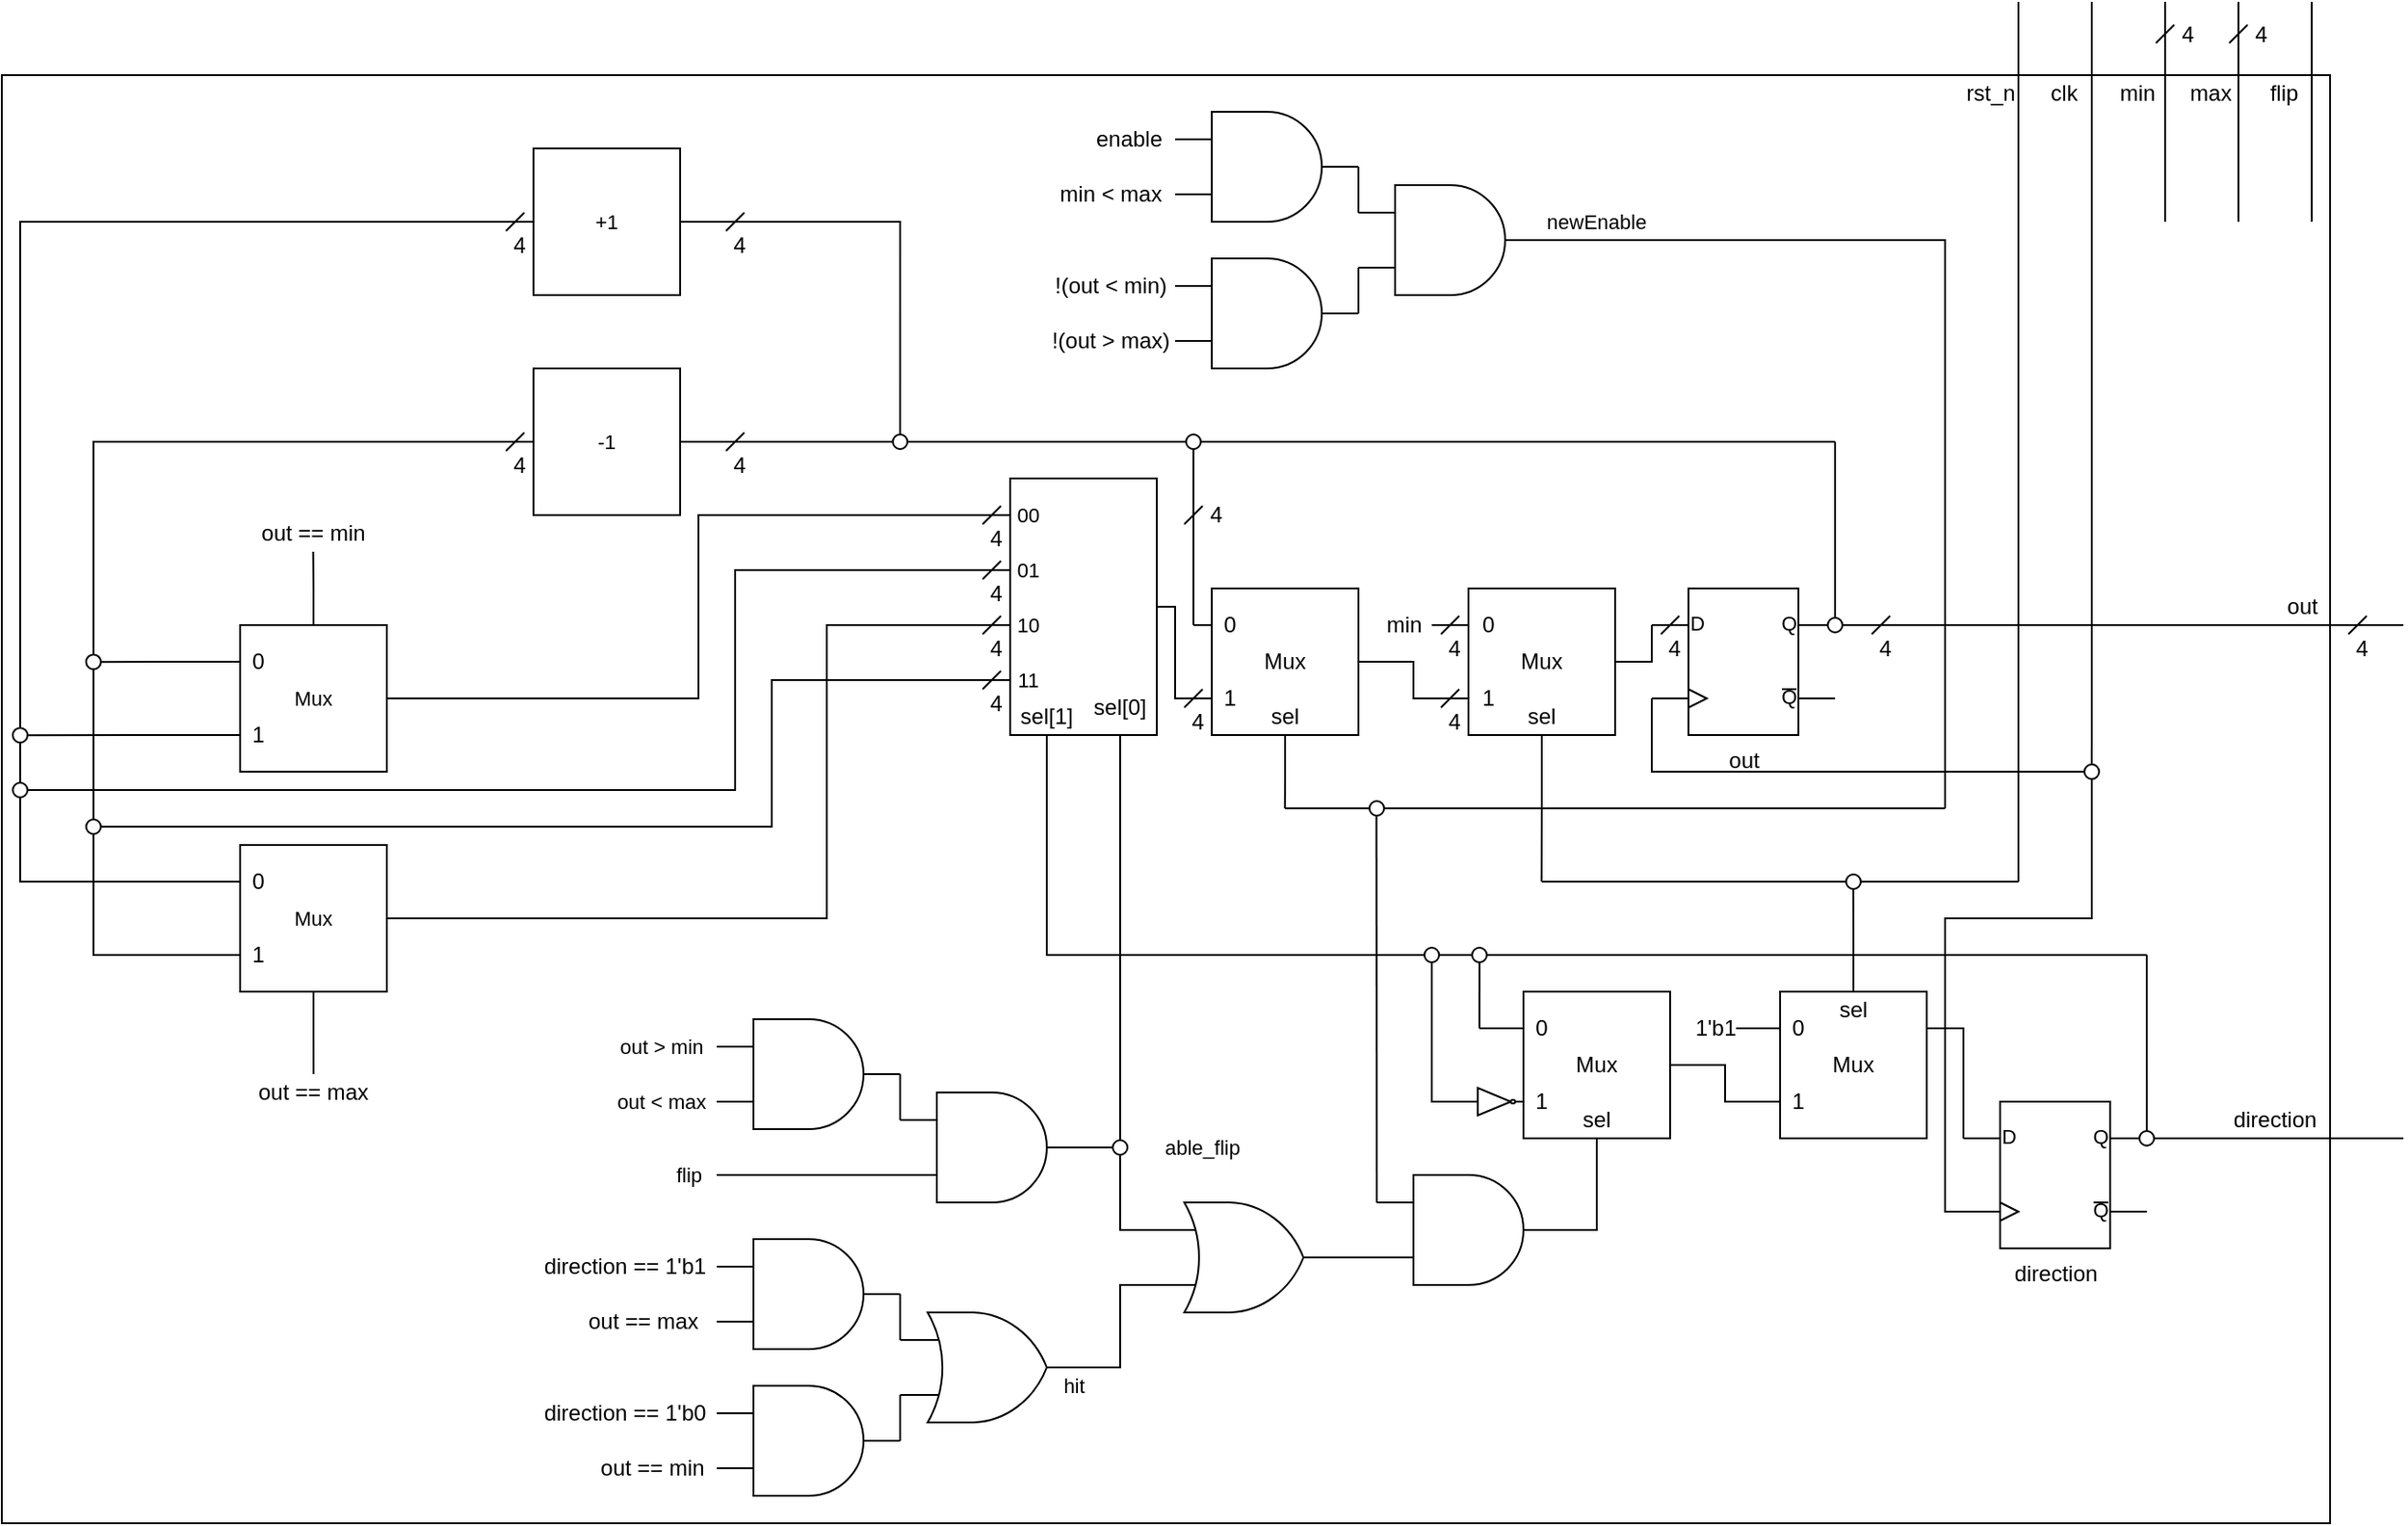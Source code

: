 <mxfile version="22.0.2" type="device">
  <diagram name="第 1 页" id="aaLGZMTTF41WHqf80WtS">
    <mxGraphModel dx="2245" dy="940" grid="1" gridSize="10" guides="1" tooltips="1" connect="1" arrows="1" fold="1" page="1" pageScale="1" pageWidth="827" pageHeight="1169" math="0" shadow="0">
      <root>
        <mxCell id="0" />
        <mxCell id="1" parent="0" />
        <mxCell id="RZhtvwXRvfZUIDmUHo9U-1" value="" style="group" parent="1" vertex="1" connectable="0">
          <mxGeometry x="-410" y="40" width="1295" height="830" as="geometry" />
        </mxCell>
        <mxCell id="zFTxKItrw71JaJR71qDm-483" value="" style="rounded=0;whiteSpace=wrap;html=1;fontFamily=Helvetica;fontSize=11;fontColor=default;strokeColor=#000000;" parent="RZhtvwXRvfZUIDmUHo9U-1" vertex="1">
          <mxGeometry y="40" width="1270" height="790" as="geometry" />
        </mxCell>
        <mxCell id="zFTxKItrw71JaJR71qDm-147" value="" style="group" parent="RZhtvwXRvfZUIDmUHo9U-1" vertex="1" connectable="0">
          <mxGeometry x="570" y="60" width="330" height="140" as="geometry" />
        </mxCell>
        <mxCell id="zFTxKItrw71JaJR71qDm-145" value="newEnable" style="text;html=1;strokeColor=none;fillColor=none;align=center;verticalAlign=middle;whiteSpace=wrap;rounded=0;fontSize=11;fontFamily=Helvetica;fontColor=default;" parent="zFTxKItrw71JaJR71qDm-147" vertex="1">
          <mxGeometry x="270" y="50" width="60" height="20" as="geometry" />
        </mxCell>
        <mxCell id="zFTxKItrw71JaJR71qDm-136" value="" style="verticalLabelPosition=bottom;shadow=0;dashed=0;align=center;html=1;verticalAlign=top;shape=mxgraph.electrical.logic_gates.logic_gate;operation=and;container=0;" parent="zFTxKItrw71JaJR71qDm-147" vertex="1">
          <mxGeometry x="70" width="100" height="60" as="geometry" />
        </mxCell>
        <mxCell id="zFTxKItrw71JaJR71qDm-137" value="" style="verticalLabelPosition=bottom;shadow=0;dashed=0;align=center;html=1;verticalAlign=top;shape=mxgraph.electrical.logic_gates.logic_gate;operation=and;container=0;" parent="zFTxKItrw71JaJR71qDm-147" vertex="1">
          <mxGeometry x="70" y="80" width="100" height="60" as="geometry" />
        </mxCell>
        <mxCell id="zFTxKItrw71JaJR71qDm-139" style="edgeStyle=orthogonalEdgeStyle;rounded=0;orthogonalLoop=1;jettySize=auto;html=1;exitX=1;exitY=0.5;exitDx=0;exitDy=0;exitPerimeter=0;entryX=0;entryY=0.25;entryDx=0;entryDy=0;entryPerimeter=0;endArrow=none;endFill=0;" parent="zFTxKItrw71JaJR71qDm-147" source="zFTxKItrw71JaJR71qDm-136" edge="1">
          <mxGeometry relative="1" as="geometry">
            <mxPoint x="170" y="55" as="targetPoint" />
          </mxGeometry>
        </mxCell>
        <mxCell id="zFTxKItrw71JaJR71qDm-140" style="edgeStyle=orthogonalEdgeStyle;rounded=0;orthogonalLoop=1;jettySize=auto;html=1;exitX=1;exitY=0.5;exitDx=0;exitDy=0;exitPerimeter=0;entryX=0;entryY=0.75;entryDx=0;entryDy=0;entryPerimeter=0;endArrow=none;endFill=0;" parent="zFTxKItrw71JaJR71qDm-147" source="zFTxKItrw71JaJR71qDm-137" edge="1">
          <mxGeometry relative="1" as="geometry">
            <mxPoint x="170" y="85" as="targetPoint" />
          </mxGeometry>
        </mxCell>
        <mxCell id="zFTxKItrw71JaJR71qDm-141" value="enable" style="text;html=1;strokeColor=none;fillColor=none;align=center;verticalAlign=middle;whiteSpace=wrap;rounded=0;container=0;" parent="zFTxKItrw71JaJR71qDm-147" vertex="1">
          <mxGeometry x="20" width="50" height="30" as="geometry" />
        </mxCell>
        <mxCell id="zFTxKItrw71JaJR71qDm-142" value="min &amp;lt; max" style="text;html=1;strokeColor=none;fillColor=none;align=center;verticalAlign=middle;whiteSpace=wrap;rounded=0;container=0;" parent="zFTxKItrw71JaJR71qDm-147" vertex="1">
          <mxGeometry y="30" width="70" height="30" as="geometry" />
        </mxCell>
        <mxCell id="zFTxKItrw71JaJR71qDm-143" value="!(out &amp;lt; min)" style="text;html=1;strokeColor=none;fillColor=none;align=center;verticalAlign=middle;whiteSpace=wrap;rounded=0;container=0;" parent="zFTxKItrw71JaJR71qDm-147" vertex="1">
          <mxGeometry y="80" width="70" height="30" as="geometry" />
        </mxCell>
        <mxCell id="zFTxKItrw71JaJR71qDm-144" value="!(out &amp;gt; max)" style="text;html=1;strokeColor=none;fillColor=none;align=center;verticalAlign=middle;whiteSpace=wrap;rounded=0;container=0;" parent="zFTxKItrw71JaJR71qDm-147" vertex="1">
          <mxGeometry y="110" width="70" height="30" as="geometry" />
        </mxCell>
        <mxCell id="zFTxKItrw71JaJR71qDm-148" style="edgeStyle=orthogonalEdgeStyle;shape=connector;rounded=0;orthogonalLoop=1;jettySize=auto;html=1;exitX=1;exitY=0.5;exitDx=0;exitDy=0;exitPerimeter=0;labelBackgroundColor=default;strokeColor=default;align=center;verticalAlign=middle;fontFamily=Helvetica;fontSize=11;fontColor=default;endArrow=none;endFill=0;" parent="zFTxKItrw71JaJR71qDm-147" source="zFTxKItrw71JaJR71qDm-146" edge="1">
          <mxGeometry relative="1" as="geometry">
            <mxPoint x="490" y="100" as="targetPoint" />
            <Array as="points">
              <mxPoint x="490" y="70" />
            </Array>
          </mxGeometry>
        </mxCell>
        <mxCell id="zFTxKItrw71JaJR71qDm-146" value="" style="verticalLabelPosition=bottom;shadow=0;dashed=0;align=center;html=1;verticalAlign=top;shape=mxgraph.electrical.logic_gates.logic_gate;operation=and;container=0;" parent="zFTxKItrw71JaJR71qDm-147" vertex="1">
          <mxGeometry x="170" y="40" width="100" height="60" as="geometry" />
        </mxCell>
        <mxCell id="zFTxKItrw71JaJR71qDm-316" style="edgeStyle=orthogonalEdgeStyle;shape=connector;rounded=0;orthogonalLoop=1;jettySize=auto;html=1;exitX=0.5;exitY=0;exitDx=0;exitDy=0;labelBackgroundColor=default;strokeColor=default;align=center;verticalAlign=middle;fontFamily=Helvetica;fontSize=11;fontColor=default;endArrow=none;endFill=0;" parent="RZhtvwXRvfZUIDmUHo9U-1" source="zFTxKItrw71JaJR71qDm-182" edge="1">
          <mxGeometry relative="1" as="geometry">
            <mxPoint x="169.828" y="300" as="targetPoint" />
          </mxGeometry>
        </mxCell>
        <mxCell id="zFTxKItrw71JaJR71qDm-182" value="Mux" style="whiteSpace=wrap;html=1;aspect=fixed;fontFamily=Helvetica;fontSize=11;fontColor=default;" parent="RZhtvwXRvfZUIDmUHo9U-1" vertex="1">
          <mxGeometry x="130" y="340" width="80" height="80" as="geometry" />
        </mxCell>
        <mxCell id="zFTxKItrw71JaJR71qDm-302" value="out == min" style="text;html=1;strokeColor=none;fillColor=none;align=center;verticalAlign=middle;whiteSpace=wrap;rounded=0;container=0;" parent="RZhtvwXRvfZUIDmUHo9U-1" vertex="1">
          <mxGeometry x="135" y="280" width="70" height="20" as="geometry" />
        </mxCell>
        <mxCell id="zFTxKItrw71JaJR71qDm-303" style="edgeStyle=orthogonalEdgeStyle;shape=connector;rounded=0;orthogonalLoop=1;jettySize=auto;html=1;exitX=0.5;exitY=1;exitDx=0;exitDy=0;labelBackgroundColor=default;strokeColor=default;align=center;verticalAlign=middle;fontFamily=Helvetica;fontSize=11;fontColor=default;endArrow=none;endFill=0;" parent="RZhtvwXRvfZUIDmUHo9U-1" source="zFTxKItrw71JaJR71qDm-304" edge="1">
          <mxGeometry relative="1" as="geometry">
            <mxPoint x="170.024" y="585" as="targetPoint" />
          </mxGeometry>
        </mxCell>
        <mxCell id="zFTxKItrw71JaJR71qDm-304" value="Mux" style="whiteSpace=wrap;html=1;aspect=fixed;fontFamily=Helvetica;fontSize=11;fontColor=default;" parent="RZhtvwXRvfZUIDmUHo9U-1" vertex="1">
          <mxGeometry x="130" y="460" width="80" height="80" as="geometry" />
        </mxCell>
        <mxCell id="zFTxKItrw71JaJR71qDm-305" value="out == max" style="text;html=1;strokeColor=none;fillColor=none;align=center;verticalAlign=middle;whiteSpace=wrap;rounded=0;container=0;" parent="RZhtvwXRvfZUIDmUHo9U-1" vertex="1">
          <mxGeometry x="135" y="585" width="70" height="20" as="geometry" />
        </mxCell>
        <mxCell id="zFTxKItrw71JaJR71qDm-317" style="edgeStyle=orthogonalEdgeStyle;shape=connector;rounded=0;orthogonalLoop=1;jettySize=auto;html=1;exitX=0;exitY=0.5;exitDx=0;exitDy=0;labelBackgroundColor=default;strokeColor=default;align=center;verticalAlign=middle;fontFamily=Helvetica;fontSize=11;fontColor=default;endArrow=none;endFill=0;entryX=0;entryY=0.25;entryDx=0;entryDy=0;" parent="RZhtvwXRvfZUIDmUHo9U-1" source="zFTxKItrw71JaJR71qDm-314" target="zFTxKItrw71JaJR71qDm-304" edge="1">
          <mxGeometry relative="1" as="geometry">
            <mxPoint x="110" y="490" as="targetPoint" />
            <Array as="points">
              <mxPoint x="10" y="120" />
              <mxPoint x="10" y="480" />
            </Array>
          </mxGeometry>
        </mxCell>
        <mxCell id="zFTxKItrw71JaJR71qDm-314" value="+1" style="whiteSpace=wrap;html=1;aspect=fixed;fontFamily=Helvetica;fontSize=11;fontColor=default;" parent="RZhtvwXRvfZUIDmUHo9U-1" vertex="1">
          <mxGeometry x="290" y="80" width="80" height="80" as="geometry" />
        </mxCell>
        <mxCell id="zFTxKItrw71JaJR71qDm-318" style="edgeStyle=orthogonalEdgeStyle;shape=connector;rounded=0;orthogonalLoop=1;jettySize=auto;html=1;exitX=0;exitY=0.5;exitDx=0;exitDy=0;entryX=0;entryY=0.75;entryDx=0;entryDy=0;labelBackgroundColor=default;strokeColor=default;align=center;verticalAlign=middle;fontFamily=Helvetica;fontSize=11;fontColor=default;endArrow=none;endFill=0;" parent="RZhtvwXRvfZUIDmUHo9U-1" source="zFTxKItrw71JaJR71qDm-315" target="zFTxKItrw71JaJR71qDm-304" edge="1">
          <mxGeometry relative="1" as="geometry">
            <Array as="points">
              <mxPoint x="50" y="240" />
              <mxPoint x="50" y="520" />
              <mxPoint x="130" y="520" />
            </Array>
          </mxGeometry>
        </mxCell>
        <mxCell id="zFTxKItrw71JaJR71qDm-315" value="-1" style="whiteSpace=wrap;html=1;aspect=fixed;fontFamily=Helvetica;fontSize=11;fontColor=default;" parent="RZhtvwXRvfZUIDmUHo9U-1" vertex="1">
          <mxGeometry x="290" y="200" width="80" height="80" as="geometry" />
        </mxCell>
        <mxCell id="zFTxKItrw71JaJR71qDm-319" value="0" style="text;html=1;strokeColor=none;fillColor=none;align=center;verticalAlign=middle;whiteSpace=wrap;rounded=0;container=0;" parent="RZhtvwXRvfZUIDmUHo9U-1" vertex="1">
          <mxGeometry x="130" y="469.5" width="20" height="20" as="geometry" />
        </mxCell>
        <mxCell id="zFTxKItrw71JaJR71qDm-320" value="1" style="text;html=1;strokeColor=none;fillColor=none;align=center;verticalAlign=middle;whiteSpace=wrap;rounded=0;container=0;" parent="RZhtvwXRvfZUIDmUHo9U-1" vertex="1">
          <mxGeometry x="130" y="510" width="20" height="20" as="geometry" />
        </mxCell>
        <mxCell id="zFTxKItrw71JaJR71qDm-321" value="0" style="text;html=1;strokeColor=none;fillColor=none;align=center;verticalAlign=middle;whiteSpace=wrap;rounded=0;container=0;" parent="RZhtvwXRvfZUIDmUHo9U-1" vertex="1">
          <mxGeometry x="130" y="349.75" width="20" height="20" as="geometry" />
        </mxCell>
        <mxCell id="zFTxKItrw71JaJR71qDm-322" value="1" style="text;html=1;strokeColor=none;fillColor=none;align=center;verticalAlign=middle;whiteSpace=wrap;rounded=0;container=0;" parent="RZhtvwXRvfZUIDmUHo9U-1" vertex="1">
          <mxGeometry x="130" y="390.25" width="20" height="20" as="geometry" />
        </mxCell>
        <mxCell id="zFTxKItrw71JaJR71qDm-331" value="" style="verticalLabelPosition=bottom;shadow=0;dashed=0;align=center;html=1;verticalAlign=top;shape=mxgraph.electrical.logic_gates.inverting_contact;fontFamily=Helvetica;fontSize=11;fontColor=default;" parent="RZhtvwXRvfZUIDmUHo9U-1" vertex="1">
          <mxGeometry x="5" y="395.095" width="10" height="10" as="geometry" />
        </mxCell>
        <mxCell id="zFTxKItrw71JaJR71qDm-324" style="edgeStyle=orthogonalEdgeStyle;shape=connector;rounded=0;orthogonalLoop=1;jettySize=auto;html=1;exitX=0;exitY=0.75;exitDx=0;exitDy=0;labelBackgroundColor=default;strokeColor=default;align=center;verticalAlign=middle;fontFamily=Helvetica;fontSize=11;fontColor=default;endArrow=none;endFill=0;entryX=0.9;entryY=0.5;entryDx=0;entryDy=0;entryPerimeter=0;" parent="RZhtvwXRvfZUIDmUHo9U-1" source="zFTxKItrw71JaJR71qDm-182" target="zFTxKItrw71JaJR71qDm-331" edge="1">
          <mxGeometry relative="1" as="geometry">
            <mxPoint x="10" y="400.095" as="targetPoint" />
          </mxGeometry>
        </mxCell>
        <mxCell id="sRip9KbVITXWU3FS1u7t-40" value="" style="group" parent="RZhtvwXRvfZUIDmUHo9U-1" vertex="1" connectable="0">
          <mxGeometry x="370" y="160" width="900" height="645" as="geometry" />
        </mxCell>
        <mxCell id="zFTxKItrw71JaJR71qDm-170" value="" style="rounded=0;whiteSpace=wrap;html=1;fontFamily=Helvetica;fontSize=11;fontColor=default;" parent="sRip9KbVITXWU3FS1u7t-40" vertex="1">
          <mxGeometry x="180" y="100" width="80" height="140" as="geometry" />
        </mxCell>
        <mxCell id="YUpAqDN8ggVT5PMTGHcM-84" style="edgeStyle=orthogonalEdgeStyle;rounded=0;orthogonalLoop=1;jettySize=auto;html=1;exitX=0;exitY=0.75;exitDx=0;exitDy=0;exitPerimeter=0;endArrow=none;endFill=0;" parent="sRip9KbVITXWU3FS1u7t-40" source="YUpAqDN8ggVT5PMTGHcM-1" edge="1">
          <mxGeometry relative="1" as="geometry">
            <mxPoint x="770" y="260" as="targetPoint" />
            <Array as="points">
              <mxPoint x="530" y="260" />
            </Array>
          </mxGeometry>
        </mxCell>
        <mxCell id="YUpAqDN8ggVT5PMTGHcM-89" style="edgeStyle=orthogonalEdgeStyle;rounded=0;orthogonalLoop=1;jettySize=auto;html=1;exitX=1;exitY=0.25;exitDx=0;exitDy=0;exitPerimeter=0;endArrow=none;endFill=0;" parent="sRip9KbVITXWU3FS1u7t-40" source="YUpAqDN8ggVT5PMTGHcM-1" edge="1">
          <mxGeometry relative="1" as="geometry">
            <mxPoint x="940" y="180" as="targetPoint" />
          </mxGeometry>
        </mxCell>
        <mxCell id="YUpAqDN8ggVT5PMTGHcM-1" value="out" style="verticalLabelPosition=bottom;shadow=0;dashed=0;align=center;html=1;verticalAlign=top;shape=mxgraph.electrical.logic_gates.d_type_flip-flop;container=0;" parent="sRip9KbVITXWU3FS1u7t-40" vertex="1">
          <mxGeometry x="530" y="160" width="100" height="80" as="geometry" />
        </mxCell>
        <mxCell id="YUpAqDN8ggVT5PMTGHcM-77" style="edgeStyle=orthogonalEdgeStyle;rounded=0;orthogonalLoop=1;jettySize=auto;html=1;exitX=0.5;exitY=1;exitDx=0;exitDy=0;endArrow=none;endFill=0;" parent="sRip9KbVITXWU3FS1u7t-40" source="YUpAqDN8ggVT5PMTGHcM-2" edge="1">
          <mxGeometry relative="1" as="geometry">
            <mxPoint x="469.889" y="320" as="targetPoint" />
          </mxGeometry>
        </mxCell>
        <mxCell id="YUpAqDN8ggVT5PMTGHcM-2" value="Mux" style="whiteSpace=wrap;html=1;aspect=fixed;container=0;" parent="sRip9KbVITXWU3FS1u7t-40" vertex="1">
          <mxGeometry x="430" y="160" width="80" height="80" as="geometry" />
        </mxCell>
        <mxCell id="YUpAqDN8ggVT5PMTGHcM-46" style="edgeStyle=orthogonalEdgeStyle;rounded=0;orthogonalLoop=1;jettySize=auto;html=1;exitX=1;exitY=0.5;exitDx=0;exitDy=0;entryX=0;entryY=0.75;entryDx=0;entryDy=0;endArrow=none;endFill=0;" parent="sRip9KbVITXWU3FS1u7t-40" source="YUpAqDN8ggVT5PMTGHcM-3" target="YUpAqDN8ggVT5PMTGHcM-2" edge="1">
          <mxGeometry relative="1" as="geometry" />
        </mxCell>
        <mxCell id="YUpAqDN8ggVT5PMTGHcM-76" style="edgeStyle=orthogonalEdgeStyle;rounded=0;orthogonalLoop=1;jettySize=auto;html=1;exitX=0.5;exitY=1;exitDx=0;exitDy=0;endArrow=none;endFill=0;" parent="sRip9KbVITXWU3FS1u7t-40" source="YUpAqDN8ggVT5PMTGHcM-3" edge="1">
          <mxGeometry relative="1" as="geometry">
            <mxPoint x="329.889" y="280" as="targetPoint" />
          </mxGeometry>
        </mxCell>
        <mxCell id="YUpAqDN8ggVT5PMTGHcM-3" value="Mux" style="whiteSpace=wrap;html=1;aspect=fixed;container=0;" parent="sRip9KbVITXWU3FS1u7t-40" vertex="1">
          <mxGeometry x="290" y="160" width="80" height="80" as="geometry" />
        </mxCell>
        <mxCell id="YUpAqDN8ggVT5PMTGHcM-34" style="edgeStyle=orthogonalEdgeStyle;rounded=0;orthogonalLoop=1;jettySize=auto;html=1;entryX=0;entryY=0.75;entryDx=0;entryDy=0;endArrow=none;endFill=0;exitX=1;exitY=0.5;exitDx=0;exitDy=0;" parent="sRip9KbVITXWU3FS1u7t-40" source="zFTxKItrw71JaJR71qDm-170" target="YUpAqDN8ggVT5PMTGHcM-3" edge="1">
          <mxGeometry relative="1" as="geometry">
            <mxPoint x="260" y="200" as="sourcePoint" />
            <Array as="points">
              <mxPoint x="270" y="170" />
              <mxPoint x="270" y="220" />
            </Array>
          </mxGeometry>
        </mxCell>
        <mxCell id="YUpAqDN8ggVT5PMTGHcM-9" value="Mux" style="whiteSpace=wrap;html=1;aspect=fixed;container=0;" parent="sRip9KbVITXWU3FS1u7t-40" vertex="1">
          <mxGeometry x="460" y="380" width="80" height="80" as="geometry" />
        </mxCell>
        <mxCell id="YUpAqDN8ggVT5PMTGHcM-79" style="edgeStyle=orthogonalEdgeStyle;rounded=0;orthogonalLoop=1;jettySize=auto;html=1;exitX=0.5;exitY=0;exitDx=0;exitDy=0;endArrow=none;endFill=0;" parent="sRip9KbVITXWU3FS1u7t-40" source="YUpAqDN8ggVT5PMTGHcM-10" edge="1">
          <mxGeometry relative="1" as="geometry">
            <mxPoint x="639.889" y="320" as="targetPoint" />
          </mxGeometry>
        </mxCell>
        <mxCell id="YUpAqDN8ggVT5PMTGHcM-10" value="Mux" style="whiteSpace=wrap;html=1;aspect=fixed;container=0;" parent="sRip9KbVITXWU3FS1u7t-40" vertex="1">
          <mxGeometry x="600" y="380" width="80" height="80" as="geometry" />
        </mxCell>
        <mxCell id="YUpAqDN8ggVT5PMTGHcM-24" style="edgeStyle=orthogonalEdgeStyle;rounded=0;orthogonalLoop=1;jettySize=auto;html=1;exitX=0.504;exitY=0.082;exitDx=0;exitDy=0;exitPerimeter=0;endArrow=none;endFill=0;" parent="sRip9KbVITXWU3FS1u7t-40" source="YUpAqDN8ggVT5PMTGHcM-107" edge="1">
          <mxGeometry relative="1" as="geometry">
            <mxPoint x="800" y="360" as="targetPoint" />
            <Array as="points" />
          </mxGeometry>
        </mxCell>
        <mxCell id="YUpAqDN8ggVT5PMTGHcM-83" style="edgeStyle=orthogonalEdgeStyle;rounded=0;orthogonalLoop=1;jettySize=auto;html=1;exitX=0;exitY=0.75;exitDx=0;exitDy=0;exitPerimeter=0;endArrow=none;endFill=0;" parent="sRip9KbVITXWU3FS1u7t-40" source="YUpAqDN8ggVT5PMTGHcM-11" edge="1">
          <mxGeometry relative="1" as="geometry">
            <mxPoint x="770" y="260" as="targetPoint" />
            <Array as="points">
              <mxPoint x="690" y="500" />
              <mxPoint x="690" y="340" />
              <mxPoint x="770" y="340" />
            </Array>
          </mxGeometry>
        </mxCell>
        <mxCell id="YUpAqDN8ggVT5PMTGHcM-90" style="edgeStyle=orthogonalEdgeStyle;rounded=0;orthogonalLoop=1;jettySize=auto;html=1;exitX=1;exitY=0.25;exitDx=0;exitDy=0;exitPerimeter=0;endArrow=none;endFill=0;" parent="sRip9KbVITXWU3FS1u7t-40" source="YUpAqDN8ggVT5PMTGHcM-11" edge="1">
          <mxGeometry relative="1" as="geometry">
            <mxPoint x="940" y="460" as="targetPoint" />
          </mxGeometry>
        </mxCell>
        <mxCell id="YUpAqDN8ggVT5PMTGHcM-11" value="direction" style="verticalLabelPosition=bottom;shadow=0;dashed=0;align=center;html=1;verticalAlign=top;shape=mxgraph.electrical.logic_gates.d_type_flip-flop;container=0;" parent="sRip9KbVITXWU3FS1u7t-40" vertex="1">
          <mxGeometry x="700" y="440" width="100" height="80" as="geometry" />
        </mxCell>
        <mxCell id="YUpAqDN8ggVT5PMTGHcM-12" style="edgeStyle=orthogonalEdgeStyle;rounded=0;orthogonalLoop=1;jettySize=auto;html=1;exitX=1;exitY=0.5;exitDx=0;exitDy=0;exitPerimeter=0;entryX=0;entryY=0.25;entryDx=0;entryDy=0;entryPerimeter=0;endArrow=none;endFill=0;" parent="sRip9KbVITXWU3FS1u7t-40" edge="1">
          <mxGeometry relative="1" as="geometry">
            <mxPoint x="260" y="465" as="targetPoint" />
          </mxGeometry>
        </mxCell>
        <mxCell id="YUpAqDN8ggVT5PMTGHcM-17" style="edgeStyle=orthogonalEdgeStyle;rounded=0;orthogonalLoop=1;jettySize=auto;html=1;exitX=1;exitY=0.5;exitDx=0;exitDy=0;entryX=0;entryY=0.75;entryDx=0;entryDy=0;endArrow=none;endFill=0;" parent="sRip9KbVITXWU3FS1u7t-40" source="YUpAqDN8ggVT5PMTGHcM-9" target="YUpAqDN8ggVT5PMTGHcM-10" edge="1">
          <mxGeometry relative="1" as="geometry" />
        </mxCell>
        <mxCell id="YUpAqDN8ggVT5PMTGHcM-14" style="edgeStyle=orthogonalEdgeStyle;rounded=0;orthogonalLoop=1;jettySize=auto;html=1;exitX=1;exitY=0.5;exitDx=0;exitDy=0;exitPerimeter=0;entryX=0;entryY=0.75;entryDx=0;entryDy=0;entryPerimeter=0;endArrow=none;endFill=0;" parent="sRip9KbVITXWU3FS1u7t-40" edge="1">
          <mxGeometry relative="1" as="geometry">
            <mxPoint x="260" y="495" as="targetPoint" />
          </mxGeometry>
        </mxCell>
        <mxCell id="YUpAqDN8ggVT5PMTGHcM-18" value="0" style="text;html=1;strokeColor=none;fillColor=none;align=center;verticalAlign=middle;whiteSpace=wrap;rounded=0;container=0;" parent="sRip9KbVITXWU3FS1u7t-40" vertex="1">
          <mxGeometry x="460" y="390" width="20" height="20" as="geometry" />
        </mxCell>
        <mxCell id="YUpAqDN8ggVT5PMTGHcM-19" value="1" style="text;html=1;strokeColor=none;fillColor=none;align=center;verticalAlign=middle;whiteSpace=wrap;rounded=0;container=0;" parent="sRip9KbVITXWU3FS1u7t-40" vertex="1">
          <mxGeometry x="460" y="430" width="20" height="20" as="geometry" />
        </mxCell>
        <mxCell id="YUpAqDN8ggVT5PMTGHcM-20" value="0" style="text;html=1;strokeColor=none;fillColor=none;align=center;verticalAlign=middle;whiteSpace=wrap;rounded=0;container=0;" parent="sRip9KbVITXWU3FS1u7t-40" vertex="1">
          <mxGeometry x="600" y="390" width="20" height="20" as="geometry" />
        </mxCell>
        <mxCell id="YUpAqDN8ggVT5PMTGHcM-21" value="1" style="text;html=1;strokeColor=none;fillColor=none;align=center;verticalAlign=middle;whiteSpace=wrap;rounded=0;container=0;" parent="sRip9KbVITXWU3FS1u7t-40" vertex="1">
          <mxGeometry x="600" y="430" width="20" height="20" as="geometry" />
        </mxCell>
        <mxCell id="YUpAqDN8ggVT5PMTGHcM-23" style="edgeStyle=orthogonalEdgeStyle;rounded=0;orthogonalLoop=1;jettySize=auto;html=1;exitX=1;exitY=0.25;exitDx=0;exitDy=0;entryX=0;entryY=0.25;entryDx=0;entryDy=0;entryPerimeter=0;endArrow=none;endFill=0;" parent="sRip9KbVITXWU3FS1u7t-40" source="YUpAqDN8ggVT5PMTGHcM-10" target="YUpAqDN8ggVT5PMTGHcM-11" edge="1">
          <mxGeometry relative="1" as="geometry" />
        </mxCell>
        <mxCell id="YUpAqDN8ggVT5PMTGHcM-25" value="" style="endArrow=none;html=1;rounded=0;" parent="sRip9KbVITXWU3FS1u7t-40" edge="1">
          <mxGeometry width="50" height="50" relative="1" as="geometry">
            <mxPoint x="360" y="360" as="sourcePoint" />
            <mxPoint x="800" y="360" as="targetPoint" />
          </mxGeometry>
        </mxCell>
        <mxCell id="YUpAqDN8ggVT5PMTGHcM-27" value="" style="endArrow=none;html=1;rounded=0;entryX=0.503;entryY=0.916;entryDx=0;entryDy=0;entryPerimeter=0;" parent="sRip9KbVITXWU3FS1u7t-40" target="YUpAqDN8ggVT5PMTGHcM-31" edge="1">
          <mxGeometry width="50" height="50" relative="1" as="geometry">
            <mxPoint x="436" y="400" as="sourcePoint" />
            <mxPoint x="436" y="360" as="targetPoint" />
          </mxGeometry>
        </mxCell>
        <mxCell id="YUpAqDN8ggVT5PMTGHcM-28" value="" style="endArrow=none;html=1;rounded=0;entryX=0;entryY=0.25;entryDx=0;entryDy=0;" parent="sRip9KbVITXWU3FS1u7t-40" target="YUpAqDN8ggVT5PMTGHcM-9" edge="1">
          <mxGeometry width="50" height="50" relative="1" as="geometry">
            <mxPoint x="436" y="400" as="sourcePoint" />
            <mxPoint x="466" y="310" as="targetPoint" />
          </mxGeometry>
        </mxCell>
        <mxCell id="YUpAqDN8ggVT5PMTGHcM-29" value="" style="endArrow=none;html=1;rounded=0;entryX=0;entryY=0.25;entryDx=0;entryDy=0;" parent="sRip9KbVITXWU3FS1u7t-40" target="YUpAqDN8ggVT5PMTGHcM-10" edge="1">
          <mxGeometry width="50" height="50" relative="1" as="geometry">
            <mxPoint x="576" y="400" as="sourcePoint" />
            <mxPoint x="576" y="300" as="targetPoint" />
          </mxGeometry>
        </mxCell>
        <mxCell id="YUpAqDN8ggVT5PMTGHcM-30" value="1&#39;b1" style="text;html=1;strokeColor=none;fillColor=none;align=center;verticalAlign=middle;whiteSpace=wrap;rounded=0;container=0;" parent="sRip9KbVITXWU3FS1u7t-40" vertex="1">
          <mxGeometry x="550" y="390" width="30" height="20" as="geometry" />
        </mxCell>
        <mxCell id="YUpAqDN8ggVT5PMTGHcM-31" value="" style="verticalLabelPosition=bottom;shadow=0;dashed=0;align=center;html=1;verticalAlign=top;shape=mxgraph.electrical.logic_gates.inverting_contact;container=0;" parent="sRip9KbVITXWU3FS1u7t-40" vertex="1">
          <mxGeometry x="431" y="355" width="10" height="10" as="geometry" />
        </mxCell>
        <mxCell id="YUpAqDN8ggVT5PMTGHcM-32" value="" style="endArrow=none;html=1;rounded=0;exitX=0.5;exitY=1;exitDx=0;exitDy=0;edgeStyle=elbowEdgeStyle;elbow=vertical;" parent="sRip9KbVITXWU3FS1u7t-40" source="YUpAqDN8ggVT5PMTGHcM-62" edge="1">
          <mxGeometry width="50" height="50" relative="1" as="geometry">
            <mxPoint x="190" y="240" as="sourcePoint" />
            <mxPoint x="360" y="360" as="targetPoint" />
            <Array as="points">
              <mxPoint x="280" y="360" />
            </Array>
          </mxGeometry>
        </mxCell>
        <mxCell id="YUpAqDN8ggVT5PMTGHcM-37" value="0" style="text;html=1;strokeColor=none;fillColor=none;align=center;verticalAlign=middle;whiteSpace=wrap;rounded=0;container=0;" parent="sRip9KbVITXWU3FS1u7t-40" vertex="1">
          <mxGeometry x="290" y="170" width="20" height="20" as="geometry" />
        </mxCell>
        <mxCell id="YUpAqDN8ggVT5PMTGHcM-38" value="1" style="text;html=1;strokeColor=none;fillColor=none;align=center;verticalAlign=middle;whiteSpace=wrap;rounded=0;container=0;" parent="sRip9KbVITXWU3FS1u7t-40" vertex="1">
          <mxGeometry x="290" y="210" width="20" height="20" as="geometry" />
        </mxCell>
        <mxCell id="YUpAqDN8ggVT5PMTGHcM-43" value="0" style="text;html=1;strokeColor=none;fillColor=none;align=center;verticalAlign=middle;whiteSpace=wrap;rounded=0;container=0;" parent="sRip9KbVITXWU3FS1u7t-40" vertex="1">
          <mxGeometry x="431" y="170" width="20" height="20" as="geometry" />
        </mxCell>
        <mxCell id="YUpAqDN8ggVT5PMTGHcM-44" value="1" style="text;html=1;strokeColor=none;fillColor=none;align=center;verticalAlign=middle;whiteSpace=wrap;rounded=0;container=0;" parent="sRip9KbVITXWU3FS1u7t-40" vertex="1">
          <mxGeometry x="431" y="210" width="20" height="20" as="geometry" />
        </mxCell>
        <mxCell id="YUpAqDN8ggVT5PMTGHcM-58" style="edgeStyle=orthogonalEdgeStyle;rounded=0;orthogonalLoop=1;jettySize=auto;html=1;exitX=1;exitY=0.5;exitDx=0;exitDy=0;entryX=0;entryY=0.25;entryDx=0;entryDy=0;entryPerimeter=0;endArrow=none;endFill=0;" parent="sRip9KbVITXWU3FS1u7t-40" source="YUpAqDN8ggVT5PMTGHcM-2" target="YUpAqDN8ggVT5PMTGHcM-1" edge="1">
          <mxGeometry relative="1" as="geometry" />
        </mxCell>
        <mxCell id="YUpAqDN8ggVT5PMTGHcM-59" value="" style="endArrow=none;html=1;rounded=0;exitX=0.5;exitY=0.071;exitDx=0;exitDy=0;exitPerimeter=0;" parent="sRip9KbVITXWU3FS1u7t-40" source="YUpAqDN8ggVT5PMTGHcM-111" edge="1">
          <mxGeometry width="50" height="50" relative="1" as="geometry">
            <mxPoint x="550" y="110" as="sourcePoint" />
            <mxPoint x="630" y="80" as="targetPoint" />
          </mxGeometry>
        </mxCell>
        <mxCell id="YUpAqDN8ggVT5PMTGHcM-60" value="" style="endArrow=none;html=1;rounded=0;exitX=1;exitY=0.5;exitDx=0;exitDy=0;" parent="sRip9KbVITXWU3FS1u7t-40" source="zFTxKItrw71JaJR71qDm-315" edge="1">
          <mxGeometry width="50" height="50" relative="1" as="geometry">
            <mxPoint y="80" as="sourcePoint" />
            <mxPoint x="630" y="80" as="targetPoint" />
          </mxGeometry>
        </mxCell>
        <mxCell id="YUpAqDN8ggVT5PMTGHcM-61" value="min" style="text;html=1;strokeColor=none;fillColor=none;align=center;verticalAlign=middle;whiteSpace=wrap;rounded=0;container=0;" parent="sRip9KbVITXWU3FS1u7t-40" vertex="1">
          <mxGeometry x="380" y="170" width="30" height="20" as="geometry" />
        </mxCell>
        <mxCell id="YUpAqDN8ggVT5PMTGHcM-47" style="edgeStyle=orthogonalEdgeStyle;rounded=0;orthogonalLoop=1;jettySize=auto;html=1;exitX=0;exitY=0.25;exitDx=0;exitDy=0;endArrow=none;endFill=0;entryX=1;entryY=0.5;entryDx=0;entryDy=0;" parent="sRip9KbVITXWU3FS1u7t-40" source="YUpAqDN8ggVT5PMTGHcM-2" target="YUpAqDN8ggVT5PMTGHcM-61" edge="1">
          <mxGeometry relative="1" as="geometry">
            <mxPoint x="416" y="180" as="targetPoint" />
          </mxGeometry>
        </mxCell>
        <mxCell id="YUpAqDN8ggVT5PMTGHcM-62" value="sel[1]" style="text;html=1;strokeColor=none;fillColor=none;align=center;verticalAlign=middle;whiteSpace=wrap;rounded=0;container=0;" parent="sRip9KbVITXWU3FS1u7t-40" vertex="1">
          <mxGeometry x="180" y="220" width="40" height="20" as="geometry" />
        </mxCell>
        <mxCell id="YUpAqDN8ggVT5PMTGHcM-63" value="sel" style="text;html=1;strokeColor=none;fillColor=none;align=center;verticalAlign=middle;whiteSpace=wrap;rounded=0;container=0;" parent="sRip9KbVITXWU3FS1u7t-40" vertex="1">
          <mxGeometry x="320" y="220" width="20" height="20" as="geometry" />
        </mxCell>
        <mxCell id="YUpAqDN8ggVT5PMTGHcM-66" value="sel" style="text;html=1;strokeColor=none;fillColor=none;align=center;verticalAlign=middle;whiteSpace=wrap;rounded=0;container=0;" parent="sRip9KbVITXWU3FS1u7t-40" vertex="1">
          <mxGeometry x="460" y="220" width="20" height="20" as="geometry" />
        </mxCell>
        <mxCell id="YUpAqDN8ggVT5PMTGHcM-68" value="sel" style="text;html=1;strokeColor=none;fillColor=none;align=center;verticalAlign=middle;whiteSpace=wrap;rounded=0;container=0;" parent="sRip9KbVITXWU3FS1u7t-40" vertex="1">
          <mxGeometry x="490" y="440" width="20" height="20" as="geometry" />
        </mxCell>
        <mxCell id="YUpAqDN8ggVT5PMTGHcM-69" value="sel" style="text;html=1;strokeColor=none;fillColor=none;align=center;verticalAlign=middle;whiteSpace=wrap;rounded=0;container=0;" parent="sRip9KbVITXWU3FS1u7t-40" vertex="1">
          <mxGeometry x="630" y="380" width="20" height="20" as="geometry" />
        </mxCell>
        <mxCell id="YUpAqDN8ggVT5PMTGHcM-70" value="" style="endArrow=none;html=1;rounded=0;entryX=0.5;entryY=0.914;entryDx=0;entryDy=0;entryPerimeter=0;" parent="sRip9KbVITXWU3FS1u7t-40" target="YUpAqDN8ggVT5PMTGHcM-72" edge="1">
          <mxGeometry width="50" height="50" relative="1" as="geometry">
            <mxPoint x="280" y="180" as="sourcePoint" />
            <mxPoint x="280" y="80" as="targetPoint" />
            <Array as="points">
              <mxPoint x="280" y="130" />
            </Array>
          </mxGeometry>
        </mxCell>
        <mxCell id="YUpAqDN8ggVT5PMTGHcM-71" value="" style="endArrow=none;html=1;rounded=0;entryX=0;entryY=0.25;entryDx=0;entryDy=0;" parent="sRip9KbVITXWU3FS1u7t-40" target="YUpAqDN8ggVT5PMTGHcM-3" edge="1">
          <mxGeometry width="50" height="50" relative="1" as="geometry">
            <mxPoint x="280" y="180" as="sourcePoint" />
            <mxPoint x="280" y="200" as="targetPoint" />
          </mxGeometry>
        </mxCell>
        <mxCell id="YUpAqDN8ggVT5PMTGHcM-72" value="" style="verticalLabelPosition=bottom;shadow=0;dashed=0;align=center;html=1;verticalAlign=top;shape=mxgraph.electrical.logic_gates.inverting_contact;container=0;" parent="sRip9KbVITXWU3FS1u7t-40" vertex="1">
          <mxGeometry x="275" y="75" width="10" height="10" as="geometry" />
        </mxCell>
        <mxCell id="YUpAqDN8ggVT5PMTGHcM-74" value="" style="endArrow=none;html=1;rounded=0;" parent="sRip9KbVITXWU3FS1u7t-40" edge="1">
          <mxGeometry width="50" height="50" relative="1" as="geometry">
            <mxPoint x="330" y="280" as="sourcePoint" />
            <mxPoint x="690" y="280" as="targetPoint" />
          </mxGeometry>
        </mxCell>
        <mxCell id="YUpAqDN8ggVT5PMTGHcM-75" value="" style="endArrow=none;html=1;rounded=0;exitX=0.9;exitY=0.5;exitDx=0;exitDy=0;exitPerimeter=0;" parent="sRip9KbVITXWU3FS1u7t-40" source="YUpAqDN8ggVT5PMTGHcM-82" edge="1">
          <mxGeometry width="50" height="50" relative="1" as="geometry">
            <mxPoint x="470" y="320" as="sourcePoint" />
            <mxPoint x="730" y="320" as="targetPoint" />
          </mxGeometry>
        </mxCell>
        <mxCell id="YUpAqDN8ggVT5PMTGHcM-81" value="" style="endArrow=none;html=1;rounded=0;entryX=0.1;entryY=0.5;entryDx=0;entryDy=0;entryPerimeter=0;" parent="sRip9KbVITXWU3FS1u7t-40" target="YUpAqDN8ggVT5PMTGHcM-82" edge="1">
          <mxGeometry width="50" height="50" relative="1" as="geometry">
            <mxPoint x="470" y="320" as="sourcePoint" />
            <mxPoint x="730" y="320" as="targetPoint" />
          </mxGeometry>
        </mxCell>
        <mxCell id="YUpAqDN8ggVT5PMTGHcM-82" value="" style="verticalLabelPosition=bottom;shadow=0;dashed=0;align=center;html=1;verticalAlign=top;shape=mxgraph.electrical.logic_gates.inverting_contact;container=0;" parent="sRip9KbVITXWU3FS1u7t-40" vertex="1">
          <mxGeometry x="635" y="315" width="10" height="10" as="geometry" />
        </mxCell>
        <mxCell id="YUpAqDN8ggVT5PMTGHcM-85" value="" style="endArrow=none;html=1;rounded=0;" parent="sRip9KbVITXWU3FS1u7t-40" edge="1">
          <mxGeometry width="50" height="50" relative="1" as="geometry">
            <mxPoint x="690" y="280" as="sourcePoint" />
            <mxPoint x="690" as="targetPoint" />
          </mxGeometry>
        </mxCell>
        <mxCell id="YUpAqDN8ggVT5PMTGHcM-86" value="" style="endArrow=none;html=1;rounded=0;" parent="sRip9KbVITXWU3FS1u7t-40" edge="1">
          <mxGeometry width="50" height="50" relative="1" as="geometry">
            <mxPoint x="730" y="320" as="sourcePoint" />
            <mxPoint x="730" y="-160" as="targetPoint" />
          </mxGeometry>
        </mxCell>
        <mxCell id="YUpAqDN8ggVT5PMTGHcM-87" value="" style="endArrow=none;html=1;rounded=0;exitX=0.499;exitY=0.108;exitDx=0;exitDy=0;exitPerimeter=0;" parent="sRip9KbVITXWU3FS1u7t-40" source="YUpAqDN8ggVT5PMTGHcM-88" edge="1">
          <mxGeometry width="50" height="50" relative="1" as="geometry">
            <mxPoint x="770" y="250" as="sourcePoint" />
            <mxPoint x="770" y="-160" as="targetPoint" />
          </mxGeometry>
        </mxCell>
        <mxCell id="YUpAqDN8ggVT5PMTGHcM-88" value="" style="verticalLabelPosition=bottom;shadow=0;dashed=0;align=center;html=1;verticalAlign=top;shape=mxgraph.electrical.logic_gates.inverting_contact;container=0;" parent="sRip9KbVITXWU3FS1u7t-40" vertex="1">
          <mxGeometry x="765" y="255" width="10" height="10" as="geometry" />
        </mxCell>
        <mxCell id="YUpAqDN8ggVT5PMTGHcM-106" value="" style="edgeStyle=orthogonalEdgeStyle;rounded=0;orthogonalLoop=1;jettySize=auto;html=1;exitX=1;exitY=0.25;exitDx=0;exitDy=0;exitPerimeter=0;endArrow=none;endFill=0;" parent="sRip9KbVITXWU3FS1u7t-40" source="YUpAqDN8ggVT5PMTGHcM-11" target="YUpAqDN8ggVT5PMTGHcM-107" edge="1">
          <mxGeometry relative="1" as="geometry">
            <mxPoint x="800" y="360" as="targetPoint" />
            <mxPoint x="800" y="460" as="sourcePoint" />
            <Array as="points">
              <mxPoint x="800" y="440" />
              <mxPoint x="800" y="440" />
            </Array>
          </mxGeometry>
        </mxCell>
        <mxCell id="YUpAqDN8ggVT5PMTGHcM-107" value="" style="verticalLabelPosition=bottom;shadow=0;dashed=0;align=center;html=1;verticalAlign=top;shape=mxgraph.electrical.logic_gates.inverting_contact;container=0;" parent="sRip9KbVITXWU3FS1u7t-40" vertex="1">
          <mxGeometry x="795" y="455" width="10" height="10" as="geometry" />
        </mxCell>
        <mxCell id="YUpAqDN8ggVT5PMTGHcM-108" value="direction" style="text;html=1;strokeColor=none;fillColor=none;align=center;verticalAlign=middle;whiteSpace=wrap;rounded=0;container=0;" parent="sRip9KbVITXWU3FS1u7t-40" vertex="1">
          <mxGeometry x="840" y="440" width="60" height="20" as="geometry" />
        </mxCell>
        <mxCell id="YUpAqDN8ggVT5PMTGHcM-109" value="out" style="text;html=1;strokeColor=none;fillColor=none;align=center;verticalAlign=middle;whiteSpace=wrap;rounded=0;container=0;" parent="sRip9KbVITXWU3FS1u7t-40" vertex="1">
          <mxGeometry x="870" y="160" width="30" height="20" as="geometry" />
        </mxCell>
        <mxCell id="YUpAqDN8ggVT5PMTGHcM-110" value="" style="endArrow=none;html=1;rounded=0;exitX=1;exitY=0.25;exitDx=0;exitDy=0;exitPerimeter=0;" parent="sRip9KbVITXWU3FS1u7t-40" source="YUpAqDN8ggVT5PMTGHcM-1" target="YUpAqDN8ggVT5PMTGHcM-111" edge="1">
          <mxGeometry width="50" height="50" relative="1" as="geometry">
            <mxPoint x="630" y="180" as="sourcePoint" />
            <mxPoint x="630" y="80" as="targetPoint" />
          </mxGeometry>
        </mxCell>
        <mxCell id="YUpAqDN8ggVT5PMTGHcM-111" value="" style="verticalLabelPosition=bottom;shadow=0;dashed=0;align=center;html=1;verticalAlign=top;shape=mxgraph.electrical.logic_gates.inverting_contact;container=0;" parent="sRip9KbVITXWU3FS1u7t-40" vertex="1">
          <mxGeometry x="625" y="175" width="10" height="10" as="geometry" />
        </mxCell>
        <mxCell id="sRip9KbVITXWU3FS1u7t-2" value="" style="endArrow=none;html=1;rounded=0;" parent="sRip9KbVITXWU3FS1u7t-40" edge="1">
          <mxGeometry width="50" height="50" relative="1" as="geometry">
            <mxPoint x="650" y="185" as="sourcePoint" />
            <mxPoint x="660" y="175" as="targetPoint" />
          </mxGeometry>
        </mxCell>
        <mxCell id="sRip9KbVITXWU3FS1u7t-3" value="4" style="text;html=1;strokeColor=none;fillColor=none;align=center;verticalAlign=middle;whiteSpace=wrap;rounded=0;container=0;" parent="sRip9KbVITXWU3FS1u7t-40" vertex="1">
          <mxGeometry x="650" y="185" width="15" height="15" as="geometry" />
        </mxCell>
        <mxCell id="sRip9KbVITXWU3FS1u7t-7" value="" style="endArrow=none;html=1;rounded=0;" parent="sRip9KbVITXWU3FS1u7t-40" edge="1">
          <mxGeometry width="50" height="50" relative="1" as="geometry">
            <mxPoint x="535" y="185" as="sourcePoint" />
            <mxPoint x="545" y="175" as="targetPoint" />
          </mxGeometry>
        </mxCell>
        <mxCell id="sRip9KbVITXWU3FS1u7t-8" value="4" style="text;html=1;strokeColor=none;fillColor=none;align=center;verticalAlign=middle;whiteSpace=wrap;rounded=0;container=0;" parent="sRip9KbVITXWU3FS1u7t-40" vertex="1">
          <mxGeometry x="535" y="185" width="15" height="15" as="geometry" />
        </mxCell>
        <mxCell id="sRip9KbVITXWU3FS1u7t-9" value="" style="endArrow=none;html=1;rounded=0;" parent="sRip9KbVITXWU3FS1u7t-40" edge="1">
          <mxGeometry width="50" height="50" relative="1" as="geometry">
            <mxPoint x="415" y="185" as="sourcePoint" />
            <mxPoint x="425" y="175" as="targetPoint" />
          </mxGeometry>
        </mxCell>
        <mxCell id="sRip9KbVITXWU3FS1u7t-10" value="4" style="text;html=1;strokeColor=none;fillColor=none;align=center;verticalAlign=middle;whiteSpace=wrap;rounded=0;container=0;" parent="sRip9KbVITXWU3FS1u7t-40" vertex="1">
          <mxGeometry x="415" y="185" width="15" height="15" as="geometry" />
        </mxCell>
        <mxCell id="sRip9KbVITXWU3FS1u7t-12" value="" style="endArrow=none;html=1;rounded=0;" parent="sRip9KbVITXWU3FS1u7t-40" edge="1">
          <mxGeometry width="50" height="50" relative="1" as="geometry">
            <mxPoint x="275" y="125" as="sourcePoint" />
            <mxPoint x="285" y="115" as="targetPoint" />
          </mxGeometry>
        </mxCell>
        <mxCell id="sRip9KbVITXWU3FS1u7t-13" value="4" style="text;html=1;strokeColor=none;fillColor=none;align=center;verticalAlign=middle;whiteSpace=wrap;rounded=0;container=0;" parent="sRip9KbVITXWU3FS1u7t-40" vertex="1">
          <mxGeometry x="285" y="112.5" width="15" height="15" as="geometry" />
        </mxCell>
        <mxCell id="sRip9KbVITXWU3FS1u7t-14" value="" style="endArrow=none;html=1;rounded=0;" parent="sRip9KbVITXWU3FS1u7t-40" edge="1">
          <mxGeometry width="50" height="50" relative="1" as="geometry">
            <mxPoint x="275" y="225" as="sourcePoint" />
            <mxPoint x="285" y="215" as="targetPoint" />
          </mxGeometry>
        </mxCell>
        <mxCell id="sRip9KbVITXWU3FS1u7t-15" value="4" style="text;html=1;strokeColor=none;fillColor=none;align=center;verticalAlign=middle;whiteSpace=wrap;rounded=0;container=0;" parent="sRip9KbVITXWU3FS1u7t-40" vertex="1">
          <mxGeometry x="275" y="225" width="15" height="15" as="geometry" />
        </mxCell>
        <mxCell id="sRip9KbVITXWU3FS1u7t-16" value="" style="endArrow=none;html=1;rounded=0;" parent="sRip9KbVITXWU3FS1u7t-40" edge="1">
          <mxGeometry width="50" height="50" relative="1" as="geometry">
            <mxPoint x="415" y="225" as="sourcePoint" />
            <mxPoint x="425" y="215" as="targetPoint" />
          </mxGeometry>
        </mxCell>
        <mxCell id="sRip9KbVITXWU3FS1u7t-17" value="4" style="text;html=1;strokeColor=none;fillColor=none;align=center;verticalAlign=middle;whiteSpace=wrap;rounded=0;container=0;" parent="sRip9KbVITXWU3FS1u7t-40" vertex="1">
          <mxGeometry x="415" y="225" width="15" height="15" as="geometry" />
        </mxCell>
        <mxCell id="sRip9KbVITXWU3FS1u7t-33" style="edgeStyle=orthogonalEdgeStyle;rounded=0;orthogonalLoop=1;jettySize=auto;html=1;exitX=1;exitY=0.5;exitDx=0;exitDy=0;exitPerimeter=0;entryX=0.5;entryY=1;entryDx=0;entryDy=0;endArrow=none;endFill=0;" parent="sRip9KbVITXWU3FS1u7t-40" source="sRip9KbVITXWU3FS1u7t-30" target="YUpAqDN8ggVT5PMTGHcM-9" edge="1">
          <mxGeometry relative="1" as="geometry" />
        </mxCell>
        <mxCell id="sRip9KbVITXWU3FS1u7t-30" value="" style="verticalLabelPosition=bottom;shadow=0;dashed=0;align=center;html=1;verticalAlign=top;shape=mxgraph.electrical.logic_gates.logic_gate;operation=and;" parent="sRip9KbVITXWU3FS1u7t-40" vertex="1">
          <mxGeometry x="380" y="480" width="100" height="60" as="geometry" />
        </mxCell>
        <mxCell id="sRip9KbVITXWU3FS1u7t-34" value="" style="endArrow=none;html=1;rounded=0;exitX=0;exitY=0.25;exitDx=0;exitDy=0;exitPerimeter=0;entryX=0.481;entryY=0.939;entryDx=0;entryDy=0;entryPerimeter=0;" parent="sRip9KbVITXWU3FS1u7t-40" source="sRip9KbVITXWU3FS1u7t-30" target="sRip9KbVITXWU3FS1u7t-35" edge="1">
          <mxGeometry width="50" height="50" relative="1" as="geometry">
            <mxPoint x="360" y="350" as="sourcePoint" />
            <mxPoint x="380" y="280" as="targetPoint" />
          </mxGeometry>
        </mxCell>
        <mxCell id="sRip9KbVITXWU3FS1u7t-35" value="" style="verticalLabelPosition=bottom;shadow=0;dashed=0;align=center;html=1;verticalAlign=top;shape=mxgraph.electrical.logic_gates.inverting_contact;" parent="sRip9KbVITXWU3FS1u7t-40" vertex="1">
          <mxGeometry x="375" y="275" width="10" height="10" as="geometry" />
        </mxCell>
        <mxCell id="sRip9KbVITXWU3FS1u7t-36" value="" style="verticalLabelPosition=bottom;shadow=0;dashed=0;align=center;html=1;verticalAlign=top;shape=mxgraph.electrical.logic_gates.inverter_2" parent="sRip9KbVITXWU3FS1u7t-40" vertex="1">
          <mxGeometry x="430" y="432.5" width="30" height="15" as="geometry" />
        </mxCell>
        <mxCell id="sRip9KbVITXWU3FS1u7t-37" value="" style="endArrow=none;html=1;rounded=0;exitX=0;exitY=0.5;exitDx=0;exitDy=0;exitPerimeter=0;edgeStyle=elbowEdgeStyle;entryX=0.488;entryY=0.924;entryDx=0;entryDy=0;entryPerimeter=0;" parent="sRip9KbVITXWU3FS1u7t-40" source="sRip9KbVITXWU3FS1u7t-36" target="sRip9KbVITXWU3FS1u7t-38" edge="1">
          <mxGeometry width="50" height="50" relative="1" as="geometry">
            <mxPoint x="350" y="440" as="sourcePoint" />
            <mxPoint x="410" y="360" as="targetPoint" />
            <Array as="points">
              <mxPoint x="410" y="400" />
            </Array>
          </mxGeometry>
        </mxCell>
        <mxCell id="sRip9KbVITXWU3FS1u7t-38" value="" style="verticalLabelPosition=bottom;shadow=0;dashed=0;align=center;html=1;verticalAlign=top;shape=mxgraph.electrical.logic_gates.inverting_contact;" parent="sRip9KbVITXWU3FS1u7t-40" vertex="1">
          <mxGeometry x="405" y="355" width="10" height="10" as="geometry" />
        </mxCell>
        <mxCell id="zFTxKItrw71JaJR71qDm-155" value="" style="group;fillColor=#FFFFFF;" parent="sRip9KbVITXWU3FS1u7t-40" vertex="1" connectable="0">
          <mxGeometry x="-80" y="395" width="440" height="260" as="geometry" />
        </mxCell>
        <mxCell id="zFTxKItrw71JaJR71qDm-149" value="" style="group" parent="zFTxKItrw71JaJR71qDm-155" vertex="1" connectable="0">
          <mxGeometry y="120" width="320" height="140" as="geometry" />
        </mxCell>
        <mxCell id="zFTxKItrw71JaJR71qDm-114" value="" style="verticalLabelPosition=bottom;shadow=0;dashed=0;align=center;html=1;verticalAlign=top;shape=mxgraph.electrical.logic_gates.logic_gate;operation=and;container=0;" parent="zFTxKItrw71JaJR71qDm-149" vertex="1">
          <mxGeometry x="100" width="100" height="60" as="geometry" />
        </mxCell>
        <mxCell id="zFTxKItrw71JaJR71qDm-115" value="" style="verticalLabelPosition=bottom;shadow=0;dashed=0;align=center;html=1;verticalAlign=top;shape=mxgraph.electrical.logic_gates.logic_gate;operation=and;container=0;" parent="zFTxKItrw71JaJR71qDm-149" vertex="1">
          <mxGeometry x="100" y="80" width="100" height="60" as="geometry" />
        </mxCell>
        <mxCell id="zFTxKItrw71JaJR71qDm-116" value="" style="verticalLabelPosition=bottom;shadow=0;dashed=0;align=center;html=1;verticalAlign=top;shape=mxgraph.electrical.logic_gates.logic_gate;operation=or;container=0;" parent="zFTxKItrw71JaJR71qDm-149" vertex="1">
          <mxGeometry x="200" y="40" width="100" height="60" as="geometry" />
        </mxCell>
        <mxCell id="zFTxKItrw71JaJR71qDm-117" style="edgeStyle=orthogonalEdgeStyle;rounded=0;orthogonalLoop=1;jettySize=auto;html=1;exitX=1;exitY=0.5;exitDx=0;exitDy=0;exitPerimeter=0;entryX=0;entryY=0.25;entryDx=0;entryDy=0;entryPerimeter=0;endArrow=none;endFill=0;" parent="zFTxKItrw71JaJR71qDm-149" source="zFTxKItrw71JaJR71qDm-114" target="zFTxKItrw71JaJR71qDm-116" edge="1">
          <mxGeometry relative="1" as="geometry" />
        </mxCell>
        <mxCell id="zFTxKItrw71JaJR71qDm-118" style="edgeStyle=orthogonalEdgeStyle;rounded=0;orthogonalLoop=1;jettySize=auto;html=1;exitX=1;exitY=0.5;exitDx=0;exitDy=0;exitPerimeter=0;entryX=0;entryY=0.75;entryDx=0;entryDy=0;entryPerimeter=0;endArrow=none;endFill=0;" parent="zFTxKItrw71JaJR71qDm-149" source="zFTxKItrw71JaJR71qDm-115" target="zFTxKItrw71JaJR71qDm-116" edge="1">
          <mxGeometry relative="1" as="geometry" />
        </mxCell>
        <mxCell id="zFTxKItrw71JaJR71qDm-119" value="direction == 1&#39;b1" style="text;html=1;strokeColor=none;fillColor=none;align=center;verticalAlign=middle;whiteSpace=wrap;rounded=0;container=0;" parent="zFTxKItrw71JaJR71qDm-149" vertex="1">
          <mxGeometry width="100" height="30" as="geometry" />
        </mxCell>
        <mxCell id="zFTxKItrw71JaJR71qDm-120" value="out == max" style="text;html=1;strokeColor=none;fillColor=none;align=center;verticalAlign=middle;whiteSpace=wrap;rounded=0;container=0;" parent="zFTxKItrw71JaJR71qDm-149" vertex="1">
          <mxGeometry x="20" y="30" width="80" height="30" as="geometry" />
        </mxCell>
        <mxCell id="zFTxKItrw71JaJR71qDm-121" value="direction == 1&#39;b0" style="text;html=1;strokeColor=none;fillColor=none;align=center;verticalAlign=middle;whiteSpace=wrap;rounded=0;container=0;" parent="zFTxKItrw71JaJR71qDm-149" vertex="1">
          <mxGeometry y="80" width="100" height="30" as="geometry" />
        </mxCell>
        <mxCell id="zFTxKItrw71JaJR71qDm-122" value="out == min" style="text;html=1;strokeColor=none;fillColor=none;align=center;verticalAlign=middle;whiteSpace=wrap;rounded=0;container=0;" parent="zFTxKItrw71JaJR71qDm-149" vertex="1">
          <mxGeometry x="30" y="110" width="70" height="30" as="geometry" />
        </mxCell>
        <mxCell id="zFTxKItrw71JaJR71qDm-132" value="hit" style="text;html=1;strokeColor=none;fillColor=none;align=center;verticalAlign=middle;whiteSpace=wrap;rounded=0;fontSize=11;fontFamily=Helvetica;fontColor=default;container=0;" parent="zFTxKItrw71JaJR71qDm-149" vertex="1">
          <mxGeometry x="280" y="70" width="30" height="20" as="geometry" />
        </mxCell>
        <mxCell id="zFTxKItrw71JaJR71qDm-150" value="" style="group;fillColor=#FFFFFF;fillStyle=solid;" parent="zFTxKItrw71JaJR71qDm-155" vertex="1" connectable="0">
          <mxGeometry x="40" width="330" height="100" as="geometry" />
        </mxCell>
        <mxCell id="zFTxKItrw71JaJR71qDm-124" value="" style="verticalLabelPosition=bottom;shadow=0;dashed=0;align=center;html=1;verticalAlign=top;shape=mxgraph.electrical.logic_gates.logic_gate;operation=and;" parent="zFTxKItrw71JaJR71qDm-150" vertex="1">
          <mxGeometry x="60" width="100" height="60" as="geometry" />
        </mxCell>
        <mxCell id="zFTxKItrw71JaJR71qDm-127" style="edgeStyle=orthogonalEdgeStyle;shape=connector;rounded=0;orthogonalLoop=1;jettySize=auto;html=1;exitX=0;exitY=0.75;exitDx=0;exitDy=0;exitPerimeter=0;labelBackgroundColor=default;strokeColor=default;align=center;verticalAlign=middle;fontFamily=Helvetica;fontSize=11;fontColor=default;endArrow=none;endFill=0;" parent="zFTxKItrw71JaJR71qDm-150" source="zFTxKItrw71JaJR71qDm-125" edge="1">
          <mxGeometry relative="1" as="geometry">
            <mxPoint x="60" y="85" as="targetPoint" />
          </mxGeometry>
        </mxCell>
        <mxCell id="zFTxKItrw71JaJR71qDm-125" value="" style="verticalLabelPosition=bottom;shadow=0;dashed=0;align=center;html=1;verticalAlign=top;shape=mxgraph.electrical.logic_gates.logic_gate;operation=and;" parent="zFTxKItrw71JaJR71qDm-150" vertex="1">
          <mxGeometry x="160" y="40" width="100" height="60" as="geometry" />
        </mxCell>
        <mxCell id="zFTxKItrw71JaJR71qDm-126" style="edgeStyle=orthogonalEdgeStyle;rounded=0;orthogonalLoop=1;jettySize=auto;html=1;exitX=1;exitY=0.5;exitDx=0;exitDy=0;exitPerimeter=0;entryX=0;entryY=0.25;entryDx=0;entryDy=0;entryPerimeter=0;endArrow=none;endFill=0;" parent="zFTxKItrw71JaJR71qDm-150" source="zFTxKItrw71JaJR71qDm-124" target="zFTxKItrw71JaJR71qDm-125" edge="1">
          <mxGeometry relative="1" as="geometry" />
        </mxCell>
        <mxCell id="zFTxKItrw71JaJR71qDm-128" value="out &amp;gt; min" style="text;html=1;strokeColor=none;fillColor=none;align=center;verticalAlign=middle;whiteSpace=wrap;rounded=0;fontSize=11;fontFamily=Helvetica;fontColor=default;" parent="zFTxKItrw71JaJR71qDm-150" vertex="1">
          <mxGeometry y="10" width="60" height="10" as="geometry" />
        </mxCell>
        <mxCell id="zFTxKItrw71JaJR71qDm-129" value="out &amp;lt; max" style="text;html=1;strokeColor=none;fillColor=none;align=center;verticalAlign=middle;whiteSpace=wrap;rounded=0;fontSize=11;fontFamily=Helvetica;fontColor=default;" parent="zFTxKItrw71JaJR71qDm-150" vertex="1">
          <mxGeometry y="40" width="60" height="10" as="geometry" />
        </mxCell>
        <mxCell id="zFTxKItrw71JaJR71qDm-130" value="flip" style="text;html=1;strokeColor=none;fillColor=none;align=center;verticalAlign=middle;whiteSpace=wrap;rounded=0;fontSize=11;fontFamily=Helvetica;fontColor=default;" parent="zFTxKItrw71JaJR71qDm-150" vertex="1">
          <mxGeometry x="30" y="80" width="30" height="10" as="geometry" />
        </mxCell>
        <mxCell id="zFTxKItrw71JaJR71qDm-131" value="able_flip" style="text;html=1;strokeColor=none;fillColor=none;align=center;verticalAlign=middle;whiteSpace=wrap;rounded=0;fontSize=11;fontFamily=Helvetica;fontColor=default;" parent="zFTxKItrw71JaJR71qDm-150" vertex="1">
          <mxGeometry x="300" y="60" width="50" height="20" as="geometry" />
        </mxCell>
        <mxCell id="88_EXgp-tJbcXETL1NOV-8" style="edgeStyle=orthogonalEdgeStyle;rounded=0;orthogonalLoop=1;jettySize=auto;html=1;exitX=1;exitY=0.5;exitDx=0;exitDy=0;exitPerimeter=0;endArrow=none;endFill=0;" parent="zFTxKItrw71JaJR71qDm-150" source="zFTxKItrw71JaJR71qDm-125" target="88_EXgp-tJbcXETL1NOV-12" edge="1">
          <mxGeometry relative="1" as="geometry">
            <mxPoint x="280" y="70" as="targetPoint" />
          </mxGeometry>
        </mxCell>
        <mxCell id="88_EXgp-tJbcXETL1NOV-12" value="" style="verticalLabelPosition=bottom;shadow=0;dashed=0;align=center;html=1;verticalAlign=top;shape=mxgraph.electrical.logic_gates.inverting_contact;" parent="zFTxKItrw71JaJR71qDm-150" vertex="1">
          <mxGeometry x="275" y="65" width="10" height="10" as="geometry" />
        </mxCell>
        <mxCell id="88_EXgp-tJbcXETL1NOV-13" style="edgeStyle=orthogonalEdgeStyle;rounded=0;orthogonalLoop=1;jettySize=auto;html=1;exitX=0;exitY=0.25;exitDx=0;exitDy=0;exitPerimeter=0;endArrow=none;endFill=0;entryX=0.502;entryY=0.9;entryDx=0;entryDy=0;entryPerimeter=0;" parent="zFTxKItrw71JaJR71qDm-155" source="zFTxKItrw71JaJR71qDm-151" target="88_EXgp-tJbcXETL1NOV-12" edge="1">
          <mxGeometry relative="1" as="geometry">
            <mxPoint x="320" y="75" as="targetPoint" />
          </mxGeometry>
        </mxCell>
        <mxCell id="zFTxKItrw71JaJR71qDm-151" value="" style="verticalLabelPosition=bottom;shadow=0;dashed=0;align=center;html=1;verticalAlign=top;shape=mxgraph.electrical.logic_gates.logic_gate;operation=or;fontFamily=Helvetica;fontSize=11;fontColor=default;" parent="zFTxKItrw71JaJR71qDm-155" vertex="1">
          <mxGeometry x="340" y="100" width="100" height="60" as="geometry" />
        </mxCell>
        <mxCell id="zFTxKItrw71JaJR71qDm-154" style="edgeStyle=orthogonalEdgeStyle;shape=connector;rounded=0;orthogonalLoop=1;jettySize=auto;html=1;exitX=0;exitY=0.75;exitDx=0;exitDy=0;exitPerimeter=0;entryX=1;entryY=0.5;entryDx=0;entryDy=0;entryPerimeter=0;labelBackgroundColor=default;strokeColor=default;align=center;verticalAlign=middle;fontFamily=Helvetica;fontSize=11;fontColor=default;endArrow=none;endFill=0;" parent="zFTxKItrw71JaJR71qDm-155" source="zFTxKItrw71JaJR71qDm-151" target="zFTxKItrw71JaJR71qDm-116" edge="1">
          <mxGeometry relative="1" as="geometry" />
        </mxCell>
        <mxCell id="zFTxKItrw71JaJR71qDm-168" style="edgeStyle=orthogonalEdgeStyle;shape=connector;rounded=0;orthogonalLoop=1;jettySize=auto;html=1;exitX=0;exitY=0.75;exitDx=0;exitDy=0;exitPerimeter=0;entryX=1;entryY=0.5;entryDx=0;entryDy=0;entryPerimeter=0;labelBackgroundColor=default;strokeColor=default;align=center;verticalAlign=middle;fontFamily=Helvetica;fontSize=11;fontColor=default;endArrow=none;endFill=0;" parent="sRip9KbVITXWU3FS1u7t-40" source="sRip9KbVITXWU3FS1u7t-30" target="zFTxKItrw71JaJR71qDm-151" edge="1">
          <mxGeometry relative="1" as="geometry" />
        </mxCell>
        <mxCell id="zFTxKItrw71JaJR71qDm-169" value="sel[0]" style="text;html=1;strokeColor=none;fillColor=none;align=center;verticalAlign=middle;whiteSpace=wrap;rounded=0;container=0;" parent="sRip9KbVITXWU3FS1u7t-40" vertex="1">
          <mxGeometry x="220" y="215" width="40" height="20" as="geometry" />
        </mxCell>
        <mxCell id="zFTxKItrw71JaJR71qDm-177" value="00" style="text;html=1;strokeColor=none;fillColor=none;align=center;verticalAlign=middle;whiteSpace=wrap;rounded=0;fontSize=11;fontFamily=Helvetica;fontColor=default;" parent="sRip9KbVITXWU3FS1u7t-40" vertex="1">
          <mxGeometry x="180" y="110" width="20" height="20" as="geometry" />
        </mxCell>
        <mxCell id="zFTxKItrw71JaJR71qDm-328" style="edgeStyle=orthogonalEdgeStyle;shape=connector;rounded=0;orthogonalLoop=1;jettySize=auto;html=1;exitX=0;exitY=0.5;exitDx=0;exitDy=0;labelBackgroundColor=default;strokeColor=default;align=center;verticalAlign=middle;fontFamily=Helvetica;fontSize=11;fontColor=default;endArrow=none;endFill=0;" parent="sRip9KbVITXWU3FS1u7t-40" source="zFTxKItrw71JaJR71qDm-178" edge="1">
          <mxGeometry relative="1" as="geometry">
            <mxPoint x="-360" y="270" as="targetPoint" />
            <Array as="points">
              <mxPoint x="30" y="150" />
              <mxPoint x="30" y="270" />
            </Array>
          </mxGeometry>
        </mxCell>
        <mxCell id="zFTxKItrw71JaJR71qDm-178" value="01" style="text;html=1;strokeColor=none;fillColor=none;align=center;verticalAlign=middle;whiteSpace=wrap;rounded=0;fontSize=11;fontFamily=Helvetica;fontColor=default;" parent="sRip9KbVITXWU3FS1u7t-40" vertex="1">
          <mxGeometry x="180" y="140" width="20" height="20" as="geometry" />
        </mxCell>
        <mxCell id="zFTxKItrw71JaJR71qDm-179" value="10" style="text;html=1;strokeColor=none;fillColor=none;align=center;verticalAlign=middle;whiteSpace=wrap;rounded=0;fontSize=11;fontFamily=Helvetica;fontColor=default;" parent="sRip9KbVITXWU3FS1u7t-40" vertex="1">
          <mxGeometry x="180" y="170" width="20" height="20" as="geometry" />
        </mxCell>
        <mxCell id="zFTxKItrw71JaJR71qDm-329" style="edgeStyle=orthogonalEdgeStyle;shape=connector;rounded=0;orthogonalLoop=1;jettySize=auto;html=1;exitX=0;exitY=0.5;exitDx=0;exitDy=0;labelBackgroundColor=default;strokeColor=default;align=center;verticalAlign=middle;fontFamily=Helvetica;fontSize=11;fontColor=default;endArrow=none;endFill=0;" parent="sRip9KbVITXWU3FS1u7t-40" source="zFTxKItrw71JaJR71qDm-180" edge="1">
          <mxGeometry relative="1" as="geometry">
            <mxPoint x="-320" y="290" as="targetPoint" />
            <Array as="points">
              <mxPoint x="50" y="210" />
              <mxPoint x="50" y="290" />
            </Array>
          </mxGeometry>
        </mxCell>
        <mxCell id="zFTxKItrw71JaJR71qDm-180" value="11" style="text;html=1;strokeColor=none;fillColor=none;align=center;verticalAlign=middle;whiteSpace=wrap;rounded=0;fontSize=11;fontFamily=Helvetica;fontColor=default;" parent="sRip9KbVITXWU3FS1u7t-40" vertex="1">
          <mxGeometry x="180" y="200" width="20" height="20" as="geometry" />
        </mxCell>
        <mxCell id="zFTxKItrw71JaJR71qDm-330" value="" style="verticalLabelPosition=bottom;shadow=0;dashed=0;align=center;html=1;verticalAlign=top;shape=mxgraph.electrical.logic_gates.inverting_contact;fontFamily=Helvetica;fontSize=11;fontColor=default;" parent="sRip9KbVITXWU3FS1u7t-40" vertex="1">
          <mxGeometry x="-325" y="285" width="10" height="10" as="geometry" />
        </mxCell>
        <mxCell id="zFTxKItrw71JaJR71qDm-332" value="" style="verticalLabelPosition=bottom;shadow=0;dashed=0;align=center;html=1;verticalAlign=top;shape=mxgraph.electrical.logic_gates.inverting_contact;fontFamily=Helvetica;fontSize=11;fontColor=default;" parent="sRip9KbVITXWU3FS1u7t-40" vertex="1">
          <mxGeometry x="-365" y="265" width="10" height="10" as="geometry" />
        </mxCell>
        <mxCell id="zFTxKItrw71JaJR71qDm-334" value="" style="endArrow=none;html=1;rounded=0;labelBackgroundColor=default;strokeColor=default;align=center;verticalAlign=middle;fontFamily=Helvetica;fontSize=11;fontColor=default;shape=connector;" parent="sRip9KbVITXWU3FS1u7t-40" edge="1">
          <mxGeometry width="50" height="50" relative="1" as="geometry">
            <mxPoint x="810" y="-40" as="sourcePoint" />
            <mxPoint x="810" y="-160" as="targetPoint" />
          </mxGeometry>
        </mxCell>
        <mxCell id="zFTxKItrw71JaJR71qDm-458" value="" style="endArrow=none;html=1;rounded=0;labelBackgroundColor=default;strokeColor=default;align=center;verticalAlign=middle;fontFamily=Helvetica;fontSize=11;fontColor=default;shape=connector;" parent="sRip9KbVITXWU3FS1u7t-40" edge="1">
          <mxGeometry width="50" height="50" relative="1" as="geometry">
            <mxPoint x="850" y="-40" as="sourcePoint" />
            <mxPoint x="850" y="-160" as="targetPoint" />
          </mxGeometry>
        </mxCell>
        <mxCell id="zFTxKItrw71JaJR71qDm-460" value="" style="endArrow=none;html=1;rounded=0;" parent="sRip9KbVITXWU3FS1u7t-40" edge="1">
          <mxGeometry width="50" height="50" relative="1" as="geometry">
            <mxPoint x="25" y="85" as="sourcePoint" />
            <mxPoint x="35" y="75" as="targetPoint" />
          </mxGeometry>
        </mxCell>
        <mxCell id="zFTxKItrw71JaJR71qDm-461" value="4" style="text;html=1;strokeColor=none;fillColor=none;align=center;verticalAlign=middle;whiteSpace=wrap;rounded=0;container=0;" parent="sRip9KbVITXWU3FS1u7t-40" vertex="1">
          <mxGeometry x="25" y="85" width="15" height="15" as="geometry" />
        </mxCell>
        <mxCell id="zFTxKItrw71JaJR71qDm-464" value="" style="endArrow=none;html=1;rounded=0;" parent="sRip9KbVITXWU3FS1u7t-40" edge="1">
          <mxGeometry width="50" height="50" relative="1" as="geometry">
            <mxPoint x="165" y="125" as="sourcePoint" />
            <mxPoint x="175" y="115" as="targetPoint" />
          </mxGeometry>
        </mxCell>
        <mxCell id="zFTxKItrw71JaJR71qDm-465" value="4" style="text;html=1;strokeColor=none;fillColor=none;align=center;verticalAlign=middle;whiteSpace=wrap;rounded=0;container=0;" parent="sRip9KbVITXWU3FS1u7t-40" vertex="1">
          <mxGeometry x="165" y="125" width="15" height="15" as="geometry" />
        </mxCell>
        <mxCell id="zFTxKItrw71JaJR71qDm-466" value="" style="endArrow=none;html=1;rounded=0;" parent="sRip9KbVITXWU3FS1u7t-40" edge="1">
          <mxGeometry width="50" height="50" relative="1" as="geometry">
            <mxPoint x="165" y="155" as="sourcePoint" />
            <mxPoint x="175" y="145" as="targetPoint" />
          </mxGeometry>
        </mxCell>
        <mxCell id="zFTxKItrw71JaJR71qDm-467" value="4" style="text;html=1;strokeColor=none;fillColor=none;align=center;verticalAlign=middle;whiteSpace=wrap;rounded=0;container=0;" parent="sRip9KbVITXWU3FS1u7t-40" vertex="1">
          <mxGeometry x="165" y="155" width="15" height="15" as="geometry" />
        </mxCell>
        <mxCell id="zFTxKItrw71JaJR71qDm-468" value="" style="endArrow=none;html=1;rounded=0;" parent="sRip9KbVITXWU3FS1u7t-40" edge="1">
          <mxGeometry width="50" height="50" relative="1" as="geometry">
            <mxPoint x="165" y="185" as="sourcePoint" />
            <mxPoint x="175" y="175" as="targetPoint" />
          </mxGeometry>
        </mxCell>
        <mxCell id="zFTxKItrw71JaJR71qDm-469" value="4" style="text;html=1;strokeColor=none;fillColor=none;align=center;verticalAlign=middle;whiteSpace=wrap;rounded=0;container=0;" parent="sRip9KbVITXWU3FS1u7t-40" vertex="1">
          <mxGeometry x="165" y="185" width="15" height="15" as="geometry" />
        </mxCell>
        <mxCell id="zFTxKItrw71JaJR71qDm-470" value="" style="endArrow=none;html=1;rounded=0;" parent="sRip9KbVITXWU3FS1u7t-40" edge="1">
          <mxGeometry width="50" height="50" relative="1" as="geometry">
            <mxPoint x="165" y="215" as="sourcePoint" />
            <mxPoint x="175" y="205" as="targetPoint" />
          </mxGeometry>
        </mxCell>
        <mxCell id="zFTxKItrw71JaJR71qDm-471" value="4" style="text;html=1;strokeColor=none;fillColor=none;align=center;verticalAlign=middle;whiteSpace=wrap;rounded=0;container=0;" parent="sRip9KbVITXWU3FS1u7t-40" vertex="1">
          <mxGeometry x="165" y="215" width="15" height="15" as="geometry" />
        </mxCell>
        <mxCell id="88_EXgp-tJbcXETL1NOV-9" style="edgeStyle=orthogonalEdgeStyle;rounded=0;orthogonalLoop=1;jettySize=auto;html=1;exitX=0.5;exitY=0.098;exitDx=0;exitDy=0;exitPerimeter=0;entryX=0.75;entryY=1;entryDx=0;entryDy=0;endArrow=none;endFill=0;" parent="sRip9KbVITXWU3FS1u7t-40" source="88_EXgp-tJbcXETL1NOV-12" target="zFTxKItrw71JaJR71qDm-170" edge="1">
          <mxGeometry relative="1" as="geometry" />
        </mxCell>
        <mxCell id="zFTxKItrw71JaJR71qDm-325" style="edgeStyle=orthogonalEdgeStyle;shape=connector;rounded=0;orthogonalLoop=1;jettySize=auto;html=1;exitX=1;exitY=0.5;exitDx=0;exitDy=0;entryX=0;entryY=0.5;entryDx=0;entryDy=0;labelBackgroundColor=default;strokeColor=default;align=center;verticalAlign=middle;fontFamily=Helvetica;fontSize=11;fontColor=default;endArrow=none;endFill=0;" parent="RZhtvwXRvfZUIDmUHo9U-1" source="zFTxKItrw71JaJR71qDm-182" target="zFTxKItrw71JaJR71qDm-177" edge="1">
          <mxGeometry relative="1" as="geometry">
            <Array as="points">
              <mxPoint x="380" y="380" />
              <mxPoint x="380" y="280" />
            </Array>
          </mxGeometry>
        </mxCell>
        <mxCell id="zFTxKItrw71JaJR71qDm-327" style="edgeStyle=orthogonalEdgeStyle;shape=connector;rounded=0;orthogonalLoop=1;jettySize=auto;html=1;exitX=1;exitY=0.5;exitDx=0;exitDy=0;entryX=0;entryY=0.5;entryDx=0;entryDy=0;labelBackgroundColor=default;strokeColor=default;align=center;verticalAlign=middle;fontFamily=Helvetica;fontSize=11;fontColor=default;endArrow=none;endFill=0;" parent="RZhtvwXRvfZUIDmUHo9U-1" source="zFTxKItrw71JaJR71qDm-304" target="zFTxKItrw71JaJR71qDm-179" edge="1">
          <mxGeometry relative="1" as="geometry">
            <Array as="points">
              <mxPoint x="450" y="500" />
              <mxPoint x="450" y="340" />
            </Array>
          </mxGeometry>
        </mxCell>
        <mxCell id="zFTxKItrw71JaJR71qDm-333" value="" style="verticalLabelPosition=bottom;shadow=0;dashed=0;align=center;html=1;verticalAlign=top;shape=mxgraph.electrical.logic_gates.inverting_contact;fontFamily=Helvetica;fontSize=11;fontColor=default;" parent="RZhtvwXRvfZUIDmUHo9U-1" vertex="1">
          <mxGeometry x="45" y="355.095" width="10" height="10" as="geometry" />
        </mxCell>
        <mxCell id="zFTxKItrw71JaJR71qDm-323" style="edgeStyle=orthogonalEdgeStyle;shape=connector;rounded=0;orthogonalLoop=1;jettySize=auto;html=1;exitX=0;exitY=0.25;exitDx=0;exitDy=0;labelBackgroundColor=default;strokeColor=default;align=center;verticalAlign=middle;fontFamily=Helvetica;fontSize=11;fontColor=default;endArrow=none;endFill=0;entryX=0.9;entryY=0.5;entryDx=0;entryDy=0;entryPerimeter=0;" parent="RZhtvwXRvfZUIDmUHo9U-1" source="zFTxKItrw71JaJR71qDm-182" target="zFTxKItrw71JaJR71qDm-333" edge="1">
          <mxGeometry relative="1" as="geometry">
            <mxPoint x="50" y="360.095" as="targetPoint" />
          </mxGeometry>
        </mxCell>
        <mxCell id="zFTxKItrw71JaJR71qDm-313" value="" style="verticalLabelPosition=bottom;shadow=0;dashed=0;align=center;html=1;verticalAlign=top;shape=mxgraph.electrical.logic_gates.inverting_contact;fontFamily=Helvetica;fontSize=11;fontColor=default;" parent="RZhtvwXRvfZUIDmUHo9U-1" vertex="1">
          <mxGeometry x="485" y="235" width="10" height="10" as="geometry" />
        </mxCell>
        <mxCell id="zFTxKItrw71JaJR71qDm-312" value="" style="endArrow=none;html=1;rounded=0;labelBackgroundColor=default;strokeColor=default;align=center;verticalAlign=middle;fontFamily=Helvetica;fontSize=11;fontColor=default;shape=connector;edgeStyle=elbowEdgeStyle;exitX=0.499;exitY=0.102;exitDx=0;exitDy=0;exitPerimeter=0;entryX=1;entryY=0.5;entryDx=0;entryDy=0;" parent="RZhtvwXRvfZUIDmUHo9U-1" source="zFTxKItrw71JaJR71qDm-313" target="zFTxKItrw71JaJR71qDm-314" edge="1">
          <mxGeometry width="50" height="50" relative="1" as="geometry">
            <mxPoint x="490" y="240" as="sourcePoint" />
            <mxPoint x="370" y="140" as="targetPoint" />
            <Array as="points">
              <mxPoint x="490" y="200" />
            </Array>
          </mxGeometry>
        </mxCell>
        <mxCell id="zFTxKItrw71JaJR71qDm-462" value="" style="endArrow=none;html=1;rounded=0;" parent="RZhtvwXRvfZUIDmUHo9U-1" edge="1">
          <mxGeometry width="50" height="50" relative="1" as="geometry">
            <mxPoint x="395" y="125" as="sourcePoint" />
            <mxPoint x="405" y="115" as="targetPoint" />
          </mxGeometry>
        </mxCell>
        <mxCell id="zFTxKItrw71JaJR71qDm-463" value="4" style="text;html=1;strokeColor=none;fillColor=none;align=center;verticalAlign=middle;whiteSpace=wrap;rounded=0;container=0;" parent="RZhtvwXRvfZUIDmUHo9U-1" vertex="1">
          <mxGeometry x="395" y="125" width="15" height="15" as="geometry" />
        </mxCell>
        <mxCell id="zFTxKItrw71JaJR71qDm-473" value="" style="endArrow=none;html=1;rounded=0;" parent="RZhtvwXRvfZUIDmUHo9U-1" edge="1">
          <mxGeometry width="50" height="50" relative="1" as="geometry">
            <mxPoint x="1175" y="22.5" as="sourcePoint" />
            <mxPoint x="1185" y="12.5" as="targetPoint" />
          </mxGeometry>
        </mxCell>
        <mxCell id="zFTxKItrw71JaJR71qDm-474" value="4" style="text;html=1;strokeColor=none;fillColor=none;align=center;verticalAlign=middle;whiteSpace=wrap;rounded=0;container=0;" parent="RZhtvwXRvfZUIDmUHo9U-1" vertex="1">
          <mxGeometry x="1185" y="10" width="15" height="15" as="geometry" />
        </mxCell>
        <mxCell id="zFTxKItrw71JaJR71qDm-475" value="" style="endArrow=none;html=1;rounded=0;" parent="RZhtvwXRvfZUIDmUHo9U-1" edge="1">
          <mxGeometry width="50" height="50" relative="1" as="geometry">
            <mxPoint x="1215" y="22.5" as="sourcePoint" />
            <mxPoint x="1225" y="12.5" as="targetPoint" />
          </mxGeometry>
        </mxCell>
        <mxCell id="zFTxKItrw71JaJR71qDm-476" value="4" style="text;html=1;strokeColor=none;fillColor=none;align=center;verticalAlign=middle;whiteSpace=wrap;rounded=0;container=0;" parent="RZhtvwXRvfZUIDmUHo9U-1" vertex="1">
          <mxGeometry x="1225" y="10" width="15" height="15" as="geometry" />
        </mxCell>
        <mxCell id="YUpAqDN8ggVT5PMTGHcM-113" value="rst_n" style="text;html=1;strokeColor=none;fillColor=none;align=center;verticalAlign=middle;whiteSpace=wrap;rounded=0;container=0;" parent="RZhtvwXRvfZUIDmUHo9U-1" vertex="1">
          <mxGeometry x="1070" y="40" width="30" height="20" as="geometry" />
        </mxCell>
        <mxCell id="YUpAqDN8ggVT5PMTGHcM-114" value="clk" style="text;html=1;strokeColor=none;fillColor=none;align=center;verticalAlign=middle;whiteSpace=wrap;rounded=0;container=0;" parent="RZhtvwXRvfZUIDmUHo9U-1" vertex="1">
          <mxGeometry x="1110" y="40" width="30" height="20" as="geometry" />
        </mxCell>
        <mxCell id="zFTxKItrw71JaJR71qDm-479" value="min" style="text;html=1;strokeColor=none;fillColor=none;align=center;verticalAlign=middle;whiteSpace=wrap;rounded=0;container=0;" parent="RZhtvwXRvfZUIDmUHo9U-1" vertex="1">
          <mxGeometry x="1150" y="40" width="30" height="20" as="geometry" />
        </mxCell>
        <mxCell id="zFTxKItrw71JaJR71qDm-480" value="max" style="text;html=1;strokeColor=none;fillColor=none;align=center;verticalAlign=middle;whiteSpace=wrap;rounded=0;container=0;" parent="RZhtvwXRvfZUIDmUHo9U-1" vertex="1">
          <mxGeometry x="1190" y="40" width="30" height="20" as="geometry" />
        </mxCell>
        <mxCell id="zFTxKItrw71JaJR71qDm-481" value="" style="endArrow=none;html=1;rounded=0;labelBackgroundColor=default;strokeColor=default;align=center;verticalAlign=middle;fontFamily=Helvetica;fontSize=11;fontColor=default;shape=connector;" parent="RZhtvwXRvfZUIDmUHo9U-1" edge="1">
          <mxGeometry width="50" height="50" relative="1" as="geometry">
            <mxPoint x="1260" y="120" as="sourcePoint" />
            <mxPoint x="1260" as="targetPoint" />
          </mxGeometry>
        </mxCell>
        <mxCell id="zFTxKItrw71JaJR71qDm-482" value="flip" style="text;html=1;strokeColor=none;fillColor=none;align=center;verticalAlign=middle;whiteSpace=wrap;rounded=0;container=0;" parent="RZhtvwXRvfZUIDmUHo9U-1" vertex="1">
          <mxGeometry x="1230" y="40" width="30" height="20" as="geometry" />
        </mxCell>
        <mxCell id="zFTxKItrw71JaJR71qDm-484" value="" style="endArrow=none;html=1;rounded=0;" parent="RZhtvwXRvfZUIDmUHo9U-1" edge="1">
          <mxGeometry width="50" height="50" relative="1" as="geometry">
            <mxPoint x="1280" y="345" as="sourcePoint" />
            <mxPoint x="1290" y="335" as="targetPoint" />
          </mxGeometry>
        </mxCell>
        <mxCell id="zFTxKItrw71JaJR71qDm-485" value="4" style="text;html=1;strokeColor=none;fillColor=none;align=center;verticalAlign=middle;whiteSpace=wrap;rounded=0;container=0;" parent="RZhtvwXRvfZUIDmUHo9U-1" vertex="1">
          <mxGeometry x="1280" y="345" width="15" height="15" as="geometry" />
        </mxCell>
        <mxCell id="88_EXgp-tJbcXETL1NOV-14" value="" style="endArrow=none;html=1;rounded=0;" parent="RZhtvwXRvfZUIDmUHo9U-1" edge="1">
          <mxGeometry width="50" height="50" relative="1" as="geometry">
            <mxPoint x="275" y="125" as="sourcePoint" />
            <mxPoint x="285" y="115" as="targetPoint" />
          </mxGeometry>
        </mxCell>
        <mxCell id="88_EXgp-tJbcXETL1NOV-15" value="4" style="text;html=1;strokeColor=none;fillColor=none;align=center;verticalAlign=middle;whiteSpace=wrap;rounded=0;container=0;" parent="RZhtvwXRvfZUIDmUHo9U-1" vertex="1">
          <mxGeometry x="275" y="125" width="15" height="15" as="geometry" />
        </mxCell>
        <mxCell id="88_EXgp-tJbcXETL1NOV-16" value="" style="endArrow=none;html=1;rounded=0;" parent="RZhtvwXRvfZUIDmUHo9U-1" edge="1">
          <mxGeometry width="50" height="50" relative="1" as="geometry">
            <mxPoint x="275" y="245" as="sourcePoint" />
            <mxPoint x="285" y="235" as="targetPoint" />
          </mxGeometry>
        </mxCell>
        <mxCell id="88_EXgp-tJbcXETL1NOV-17" value="4" style="text;html=1;strokeColor=none;fillColor=none;align=center;verticalAlign=middle;whiteSpace=wrap;rounded=0;container=0;" parent="RZhtvwXRvfZUIDmUHo9U-1" vertex="1">
          <mxGeometry x="275" y="245" width="15" height="15" as="geometry" />
        </mxCell>
      </root>
    </mxGraphModel>
  </diagram>
</mxfile>
